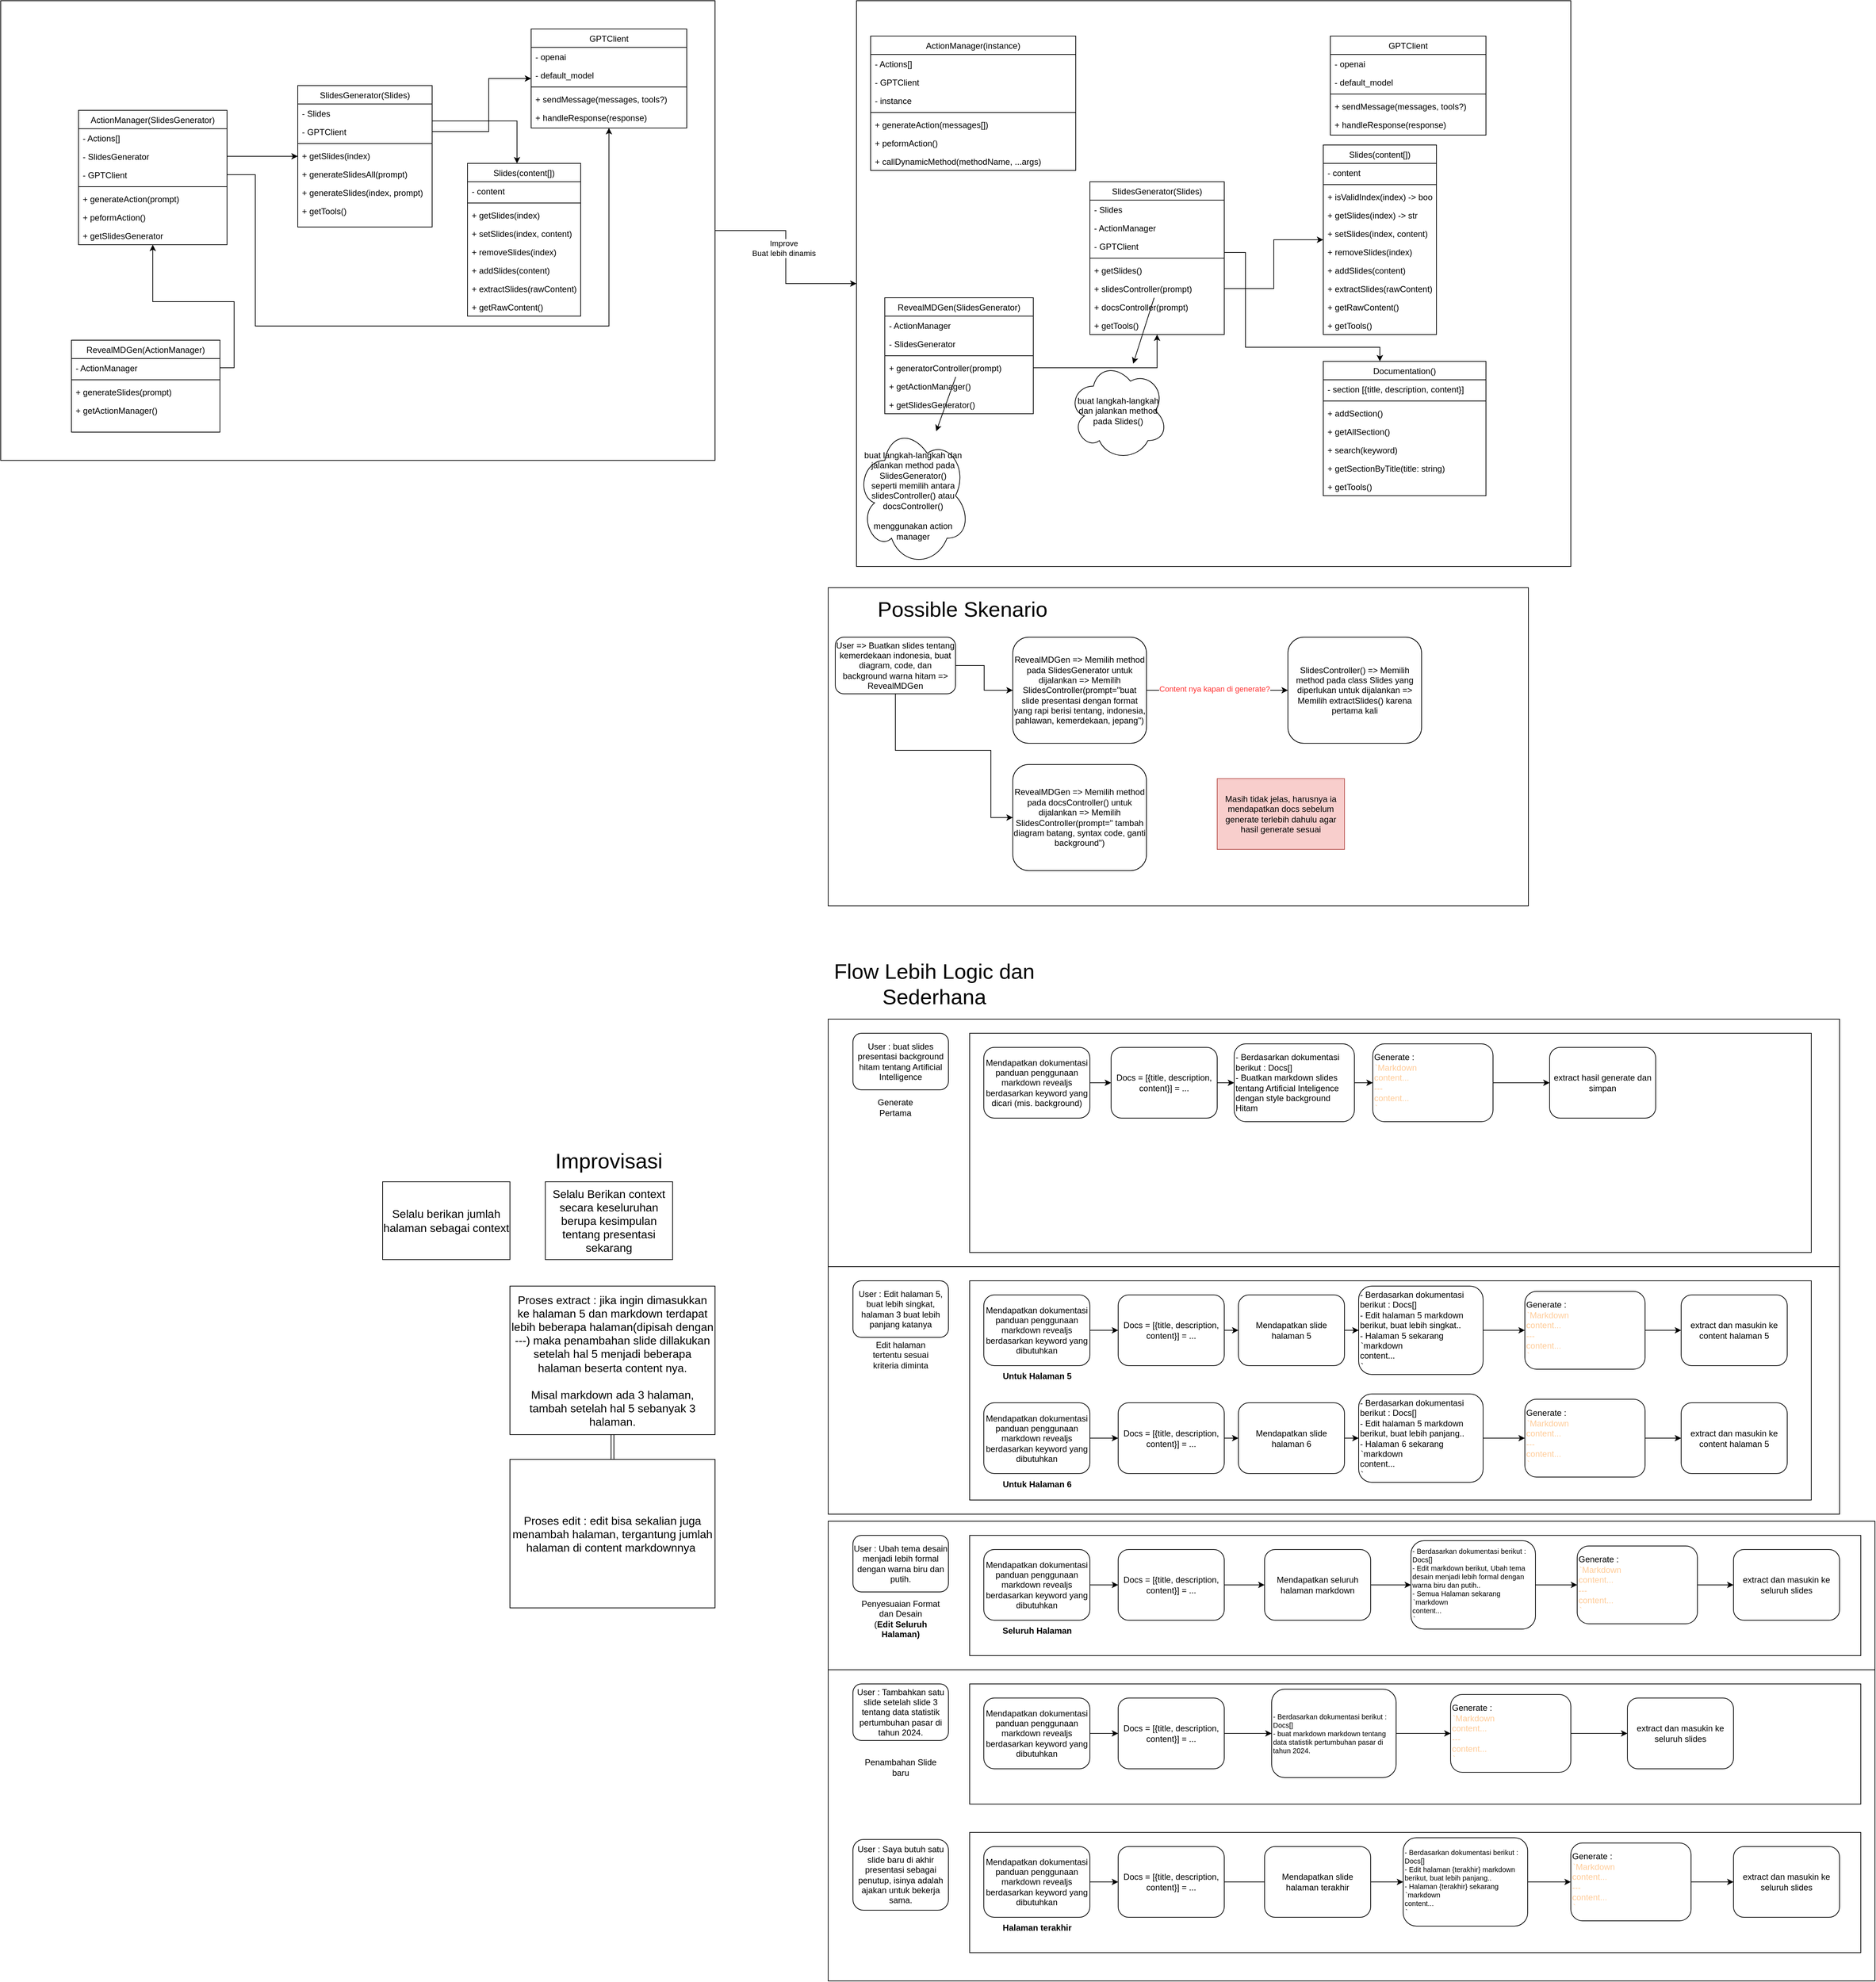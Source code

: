 <mxfile version="26.0.3">
  <diagram id="C5RBs43oDa-KdzZeNtuy" name="Page-1">
    <mxGraphModel dx="3742" dy="2819" grid="1" gridSize="10" guides="1" tooltips="1" connect="1" arrows="1" fold="1" page="1" pageScale="1" pageWidth="827" pageHeight="1169" math="0" shadow="0">
      <root>
        <mxCell id="WIyWlLk6GJQsqaUBKTNV-0" />
        <mxCell id="WIyWlLk6GJQsqaUBKTNV-1" parent="WIyWlLk6GJQsqaUBKTNV-0" />
        <mxCell id="Okh1CnVCtIvqu_MBKE2H-5" value="" style="rounded=0;whiteSpace=wrap;html=1;" parent="WIyWlLk6GJQsqaUBKTNV-1" vertex="1">
          <mxGeometry x="910" y="730" width="990" height="450" as="geometry" />
        </mxCell>
        <mxCell id="t7L39CDLGECMZYHpMhQR-42" value="" style="rounded=0;whiteSpace=wrap;html=1;" parent="WIyWlLk6GJQsqaUBKTNV-1" vertex="1">
          <mxGeometry x="950" y="-100" width="1010" height="800" as="geometry" />
        </mxCell>
        <mxCell id="t7L39CDLGECMZYHpMhQR-43" style="edgeStyle=orthogonalEdgeStyle;rounded=0;orthogonalLoop=1;jettySize=auto;html=1;" parent="WIyWlLk6GJQsqaUBKTNV-1" source="t7L39CDLGECMZYHpMhQR-41" target="t7L39CDLGECMZYHpMhQR-42" edge="1">
          <mxGeometry relative="1" as="geometry" />
        </mxCell>
        <mxCell id="t7L39CDLGECMZYHpMhQR-44" value="Improve&lt;br&gt;Buat lebih dinamis" style="edgeLabel;html=1;align=center;verticalAlign=middle;resizable=0;points=[];" parent="t7L39CDLGECMZYHpMhQR-43" vertex="1" connectable="0">
          <mxGeometry x="-0.095" y="-3" relative="1" as="geometry">
            <mxPoint as="offset" />
          </mxGeometry>
        </mxCell>
        <mxCell id="t7L39CDLGECMZYHpMhQR-41" value="" style="rounded=0;whiteSpace=wrap;html=1;" parent="WIyWlLk6GJQsqaUBKTNV-1" vertex="1">
          <mxGeometry x="-260" y="-100" width="1010" height="650" as="geometry" />
        </mxCell>
        <mxCell id="zkfFHV4jXpPFQw0GAbJ--17" value="Slides(content[])" style="swimlane;fontStyle=0;align=center;verticalAlign=top;childLayout=stackLayout;horizontal=1;startSize=26;horizontalStack=0;resizeParent=1;resizeLast=0;collapsible=1;marginBottom=0;rounded=0;shadow=0;strokeWidth=1;" parent="WIyWlLk6GJQsqaUBKTNV-1" vertex="1">
          <mxGeometry x="400" y="130" width="160" height="216" as="geometry">
            <mxRectangle x="550" y="140" width="160" height="26" as="alternateBounds" />
          </mxGeometry>
        </mxCell>
        <mxCell id="zkfFHV4jXpPFQw0GAbJ--18" value="- content" style="text;align=left;verticalAlign=top;spacingLeft=4;spacingRight=4;overflow=hidden;rotatable=0;points=[[0,0.5],[1,0.5]];portConstraint=eastwest;" parent="zkfFHV4jXpPFQw0GAbJ--17" vertex="1">
          <mxGeometry y="26" width="160" height="26" as="geometry" />
        </mxCell>
        <mxCell id="zkfFHV4jXpPFQw0GAbJ--23" value="" style="line;html=1;strokeWidth=1;align=left;verticalAlign=middle;spacingTop=-1;spacingLeft=3;spacingRight=3;rotatable=0;labelPosition=right;points=[];portConstraint=eastwest;" parent="zkfFHV4jXpPFQw0GAbJ--17" vertex="1">
          <mxGeometry y="52" width="160" height="8" as="geometry" />
        </mxCell>
        <mxCell id="zkfFHV4jXpPFQw0GAbJ--24" value="+ getSlides(index)" style="text;align=left;verticalAlign=top;spacingLeft=4;spacingRight=4;overflow=hidden;rotatable=0;points=[[0,0.5],[1,0.5]];portConstraint=eastwest;" parent="zkfFHV4jXpPFQw0GAbJ--17" vertex="1">
          <mxGeometry y="60" width="160" height="26" as="geometry" />
        </mxCell>
        <mxCell id="zkfFHV4jXpPFQw0GAbJ--25" value="+ setSlides(index, content)" style="text;align=left;verticalAlign=top;spacingLeft=4;spacingRight=4;overflow=hidden;rotatable=0;points=[[0,0.5],[1,0.5]];portConstraint=eastwest;" parent="zkfFHV4jXpPFQw0GAbJ--17" vertex="1">
          <mxGeometry y="86" width="160" height="26" as="geometry" />
        </mxCell>
        <mxCell id="sR8OtwphDiJ-T3VBc1t4-0" value="+ removeSlides(index)" style="text;align=left;verticalAlign=top;spacingLeft=4;spacingRight=4;overflow=hidden;rotatable=0;points=[[0,0.5],[1,0.5]];portConstraint=eastwest;" parent="zkfFHV4jXpPFQw0GAbJ--17" vertex="1">
          <mxGeometry y="112" width="160" height="26" as="geometry" />
        </mxCell>
        <mxCell id="sR8OtwphDiJ-T3VBc1t4-1" value="+ addSlides(content)" style="text;align=left;verticalAlign=top;spacingLeft=4;spacingRight=4;overflow=hidden;rotatable=0;points=[[0,0.5],[1,0.5]];portConstraint=eastwest;" parent="zkfFHV4jXpPFQw0GAbJ--17" vertex="1">
          <mxGeometry y="138" width="160" height="26" as="geometry" />
        </mxCell>
        <mxCell id="sR8OtwphDiJ-T3VBc1t4-2" value="+ extractSlides(rawContent)" style="text;align=left;verticalAlign=top;spacingLeft=4;spacingRight=4;overflow=hidden;rotatable=0;points=[[0,0.5],[1,0.5]];portConstraint=eastwest;" parent="zkfFHV4jXpPFQw0GAbJ--17" vertex="1">
          <mxGeometry y="164" width="160" height="26" as="geometry" />
        </mxCell>
        <mxCell id="sR8OtwphDiJ-T3VBc1t4-3" value="+ getRawContent()" style="text;align=left;verticalAlign=top;spacingLeft=4;spacingRight=4;overflow=hidden;rotatable=0;points=[[0,0.5],[1,0.5]];portConstraint=eastwest;" parent="zkfFHV4jXpPFQw0GAbJ--17" vertex="1">
          <mxGeometry y="190" width="160" height="26" as="geometry" />
        </mxCell>
        <mxCell id="sR8OtwphDiJ-T3VBc1t4-4" value="SlidesGenerator(Slides)" style="swimlane;fontStyle=0;align=center;verticalAlign=top;childLayout=stackLayout;horizontal=1;startSize=26;horizontalStack=0;resizeParent=1;resizeLast=0;collapsible=1;marginBottom=0;rounded=0;shadow=0;strokeWidth=1;" parent="WIyWlLk6GJQsqaUBKTNV-1" vertex="1">
          <mxGeometry x="160" y="20" width="190" height="200" as="geometry">
            <mxRectangle x="550" y="140" width="160" height="26" as="alternateBounds" />
          </mxGeometry>
        </mxCell>
        <mxCell id="sR8OtwphDiJ-T3VBc1t4-5" value="- Slides" style="text;align=left;verticalAlign=top;spacingLeft=4;spacingRight=4;overflow=hidden;rotatable=0;points=[[0,0.5],[1,0.5]];portConstraint=eastwest;" parent="sR8OtwphDiJ-T3VBc1t4-4" vertex="1">
          <mxGeometry y="26" width="190" height="26" as="geometry" />
        </mxCell>
        <mxCell id="sR8OtwphDiJ-T3VBc1t4-14" value="- GPTClient" style="text;align=left;verticalAlign=top;spacingLeft=4;spacingRight=4;overflow=hidden;rotatable=0;points=[[0,0.5],[1,0.5]];portConstraint=eastwest;" parent="sR8OtwphDiJ-T3VBc1t4-4" vertex="1">
          <mxGeometry y="52" width="190" height="26" as="geometry" />
        </mxCell>
        <mxCell id="sR8OtwphDiJ-T3VBc1t4-6" value="" style="line;html=1;strokeWidth=1;align=left;verticalAlign=middle;spacingTop=-1;spacingLeft=3;spacingRight=3;rotatable=0;labelPosition=right;points=[];portConstraint=eastwest;" parent="sR8OtwphDiJ-T3VBc1t4-4" vertex="1">
          <mxGeometry y="78" width="190" height="8" as="geometry" />
        </mxCell>
        <mxCell id="sR8OtwphDiJ-T3VBc1t4-7" value="+ getSlides(index)" style="text;align=left;verticalAlign=top;spacingLeft=4;spacingRight=4;overflow=hidden;rotatable=0;points=[[0,0.5],[1,0.5]];portConstraint=eastwest;" parent="sR8OtwphDiJ-T3VBc1t4-4" vertex="1">
          <mxGeometry y="86" width="190" height="26" as="geometry" />
        </mxCell>
        <mxCell id="sR8OtwphDiJ-T3VBc1t4-8" value="+ generateSlidesAll(prompt)" style="text;align=left;verticalAlign=top;spacingLeft=4;spacingRight=4;overflow=hidden;rotatable=0;points=[[0,0.5],[1,0.5]];portConstraint=eastwest;" parent="sR8OtwphDiJ-T3VBc1t4-4" vertex="1">
          <mxGeometry y="112" width="190" height="26" as="geometry" />
        </mxCell>
        <mxCell id="sR8OtwphDiJ-T3VBc1t4-9" value="+ generateSlides(index, prompt)" style="text;align=left;verticalAlign=top;spacingLeft=4;spacingRight=4;overflow=hidden;rotatable=0;points=[[0,0.5],[1,0.5]];portConstraint=eastwest;" parent="sR8OtwphDiJ-T3VBc1t4-4" vertex="1">
          <mxGeometry y="138" width="190" height="26" as="geometry" />
        </mxCell>
        <mxCell id="sR8OtwphDiJ-T3VBc1t4-10" value="+ getTools()" style="text;align=left;verticalAlign=top;spacingLeft=4;spacingRight=4;overflow=hidden;rotatable=0;points=[[0,0.5],[1,0.5]];portConstraint=eastwest;" parent="sR8OtwphDiJ-T3VBc1t4-4" vertex="1">
          <mxGeometry y="164" width="190" height="26" as="geometry" />
        </mxCell>
        <mxCell id="sR8OtwphDiJ-T3VBc1t4-13" style="edgeStyle=orthogonalEdgeStyle;rounded=0;orthogonalLoop=1;jettySize=auto;html=1;exitX=1;exitY=0.5;exitDx=0;exitDy=0;" parent="WIyWlLk6GJQsqaUBKTNV-1" source="sR8OtwphDiJ-T3VBc1t4-5" target="zkfFHV4jXpPFQw0GAbJ--17" edge="1">
          <mxGeometry relative="1" as="geometry">
            <Array as="points">
              <mxPoint x="350" y="70" />
              <mxPoint x="470" y="70" />
            </Array>
          </mxGeometry>
        </mxCell>
        <mxCell id="sR8OtwphDiJ-T3VBc1t4-15" value="GPTClient" style="swimlane;fontStyle=0;align=center;verticalAlign=top;childLayout=stackLayout;horizontal=1;startSize=26;horizontalStack=0;resizeParent=1;resizeLast=0;collapsible=1;marginBottom=0;rounded=0;shadow=0;strokeWidth=1;" parent="WIyWlLk6GJQsqaUBKTNV-1" vertex="1">
          <mxGeometry x="490" y="-60" width="220" height="140" as="geometry">
            <mxRectangle x="550" y="140" width="160" height="26" as="alternateBounds" />
          </mxGeometry>
        </mxCell>
        <mxCell id="sR8OtwphDiJ-T3VBc1t4-16" value="- openai" style="text;align=left;verticalAlign=top;spacingLeft=4;spacingRight=4;overflow=hidden;rotatable=0;points=[[0,0.5],[1,0.5]];portConstraint=eastwest;" parent="sR8OtwphDiJ-T3VBc1t4-15" vertex="1">
          <mxGeometry y="26" width="220" height="26" as="geometry" />
        </mxCell>
        <mxCell id="sR8OtwphDiJ-T3VBc1t4-24" value="- default_model" style="text;align=left;verticalAlign=top;spacingLeft=4;spacingRight=4;overflow=hidden;rotatable=0;points=[[0,0.5],[1,0.5]];portConstraint=eastwest;" parent="sR8OtwphDiJ-T3VBc1t4-15" vertex="1">
          <mxGeometry y="52" width="220" height="26" as="geometry" />
        </mxCell>
        <mxCell id="sR8OtwphDiJ-T3VBc1t4-17" value="" style="line;html=1;strokeWidth=1;align=left;verticalAlign=middle;spacingTop=-1;spacingLeft=3;spacingRight=3;rotatable=0;labelPosition=right;points=[];portConstraint=eastwest;" parent="sR8OtwphDiJ-T3VBc1t4-15" vertex="1">
          <mxGeometry y="78" width="220" height="8" as="geometry" />
        </mxCell>
        <mxCell id="sR8OtwphDiJ-T3VBc1t4-18" value="+ sendMessage(messages, tools?)" style="text;align=left;verticalAlign=top;spacingLeft=4;spacingRight=4;overflow=hidden;rotatable=0;points=[[0,0.5],[1,0.5]];portConstraint=eastwest;" parent="sR8OtwphDiJ-T3VBc1t4-15" vertex="1">
          <mxGeometry y="86" width="220" height="26" as="geometry" />
        </mxCell>
        <mxCell id="sR8OtwphDiJ-T3VBc1t4-19" value="+ handleResponse(response)" style="text;align=left;verticalAlign=top;spacingLeft=4;spacingRight=4;overflow=hidden;rotatable=0;points=[[0,0.5],[1,0.5]];portConstraint=eastwest;" parent="sR8OtwphDiJ-T3VBc1t4-15" vertex="1">
          <mxGeometry y="112" width="220" height="26" as="geometry" />
        </mxCell>
        <mxCell id="sR8OtwphDiJ-T3VBc1t4-25" style="edgeStyle=orthogonalEdgeStyle;rounded=0;orthogonalLoop=1;jettySize=auto;html=1;" parent="WIyWlLk6GJQsqaUBKTNV-1" source="sR8OtwphDiJ-T3VBc1t4-14" target="sR8OtwphDiJ-T3VBc1t4-15" edge="1">
          <mxGeometry relative="1" as="geometry">
            <Array as="points">
              <mxPoint x="430" y="10" />
            </Array>
          </mxGeometry>
        </mxCell>
        <mxCell id="sR8OtwphDiJ-T3VBc1t4-26" value="ActionManager(SlidesGenerator)" style="swimlane;fontStyle=0;align=center;verticalAlign=top;childLayout=stackLayout;horizontal=1;startSize=26;horizontalStack=0;resizeParent=1;resizeLast=0;collapsible=1;marginBottom=0;rounded=0;shadow=0;strokeWidth=1;" parent="WIyWlLk6GJQsqaUBKTNV-1" vertex="1">
          <mxGeometry x="-150" y="55" width="210" height="190" as="geometry">
            <mxRectangle x="550" y="140" width="160" height="26" as="alternateBounds" />
          </mxGeometry>
        </mxCell>
        <mxCell id="sR8OtwphDiJ-T3VBc1t4-27" value="- Actions[]" style="text;align=left;verticalAlign=top;spacingLeft=4;spacingRight=4;overflow=hidden;rotatable=0;points=[[0,0.5],[1,0.5]];portConstraint=eastwest;" parent="sR8OtwphDiJ-T3VBc1t4-26" vertex="1">
          <mxGeometry y="26" width="210" height="26" as="geometry" />
        </mxCell>
        <mxCell id="sR8OtwphDiJ-T3VBc1t4-34" value="- SlidesGenerator" style="text;align=left;verticalAlign=top;spacingLeft=4;spacingRight=4;overflow=hidden;rotatable=0;points=[[0,0.5],[1,0.5]];portConstraint=eastwest;" parent="sR8OtwphDiJ-T3VBc1t4-26" vertex="1">
          <mxGeometry y="52" width="210" height="26" as="geometry" />
        </mxCell>
        <mxCell id="sR8OtwphDiJ-T3VBc1t4-28" value="- GPTClient" style="text;align=left;verticalAlign=top;spacingLeft=4;spacingRight=4;overflow=hidden;rotatable=0;points=[[0,0.5],[1,0.5]];portConstraint=eastwest;" parent="sR8OtwphDiJ-T3VBc1t4-26" vertex="1">
          <mxGeometry y="78" width="210" height="26" as="geometry" />
        </mxCell>
        <mxCell id="sR8OtwphDiJ-T3VBc1t4-29" value="" style="line;html=1;strokeWidth=1;align=left;verticalAlign=middle;spacingTop=-1;spacingLeft=3;spacingRight=3;rotatable=0;labelPosition=right;points=[];portConstraint=eastwest;" parent="sR8OtwphDiJ-T3VBc1t4-26" vertex="1">
          <mxGeometry y="104" width="210" height="8" as="geometry" />
        </mxCell>
        <mxCell id="sR8OtwphDiJ-T3VBc1t4-30" value="+ generateAction(prompt)" style="text;align=left;verticalAlign=top;spacingLeft=4;spacingRight=4;overflow=hidden;rotatable=0;points=[[0,0.5],[1,0.5]];portConstraint=eastwest;" parent="sR8OtwphDiJ-T3VBc1t4-26" vertex="1">
          <mxGeometry y="112" width="210" height="26" as="geometry" />
        </mxCell>
        <mxCell id="sR8OtwphDiJ-T3VBc1t4-33" value="+ peformAction()" style="text;align=left;verticalAlign=top;spacingLeft=4;spacingRight=4;overflow=hidden;rotatable=0;points=[[0,0.5],[1,0.5]];portConstraint=eastwest;" parent="sR8OtwphDiJ-T3VBc1t4-26" vertex="1">
          <mxGeometry y="138" width="210" height="26" as="geometry" />
        </mxCell>
        <mxCell id="sR8OtwphDiJ-T3VBc1t4-37" value="+ getSlidesGenerator" style="text;align=left;verticalAlign=top;spacingLeft=4;spacingRight=4;overflow=hidden;rotatable=0;points=[[0,0.5],[1,0.5]];portConstraint=eastwest;" parent="sR8OtwphDiJ-T3VBc1t4-26" vertex="1">
          <mxGeometry y="164" width="210" height="26" as="geometry" />
        </mxCell>
        <mxCell id="sR8OtwphDiJ-T3VBc1t4-35" style="edgeStyle=orthogonalEdgeStyle;rounded=0;orthogonalLoop=1;jettySize=auto;html=1;" parent="WIyWlLk6GJQsqaUBKTNV-1" source="sR8OtwphDiJ-T3VBc1t4-34" target="sR8OtwphDiJ-T3VBc1t4-4" edge="1">
          <mxGeometry relative="1" as="geometry" />
        </mxCell>
        <mxCell id="sR8OtwphDiJ-T3VBc1t4-36" style="edgeStyle=orthogonalEdgeStyle;rounded=0;orthogonalLoop=1;jettySize=auto;html=1;" parent="WIyWlLk6GJQsqaUBKTNV-1" source="sR8OtwphDiJ-T3VBc1t4-28" target="sR8OtwphDiJ-T3VBc1t4-15" edge="1">
          <mxGeometry relative="1" as="geometry">
            <Array as="points">
              <mxPoint x="100" y="146" />
              <mxPoint x="100" y="360" />
              <mxPoint x="600" y="360" />
            </Array>
          </mxGeometry>
        </mxCell>
        <mxCell id="sR8OtwphDiJ-T3VBc1t4-38" value="RevealMDGen(ActionManager)" style="swimlane;fontStyle=0;align=center;verticalAlign=top;childLayout=stackLayout;horizontal=1;startSize=26;horizontalStack=0;resizeParent=1;resizeLast=0;collapsible=1;marginBottom=0;rounded=0;shadow=0;strokeWidth=1;" parent="WIyWlLk6GJQsqaUBKTNV-1" vertex="1">
          <mxGeometry x="-160" y="380" width="210" height="130" as="geometry">
            <mxRectangle x="550" y="140" width="160" height="26" as="alternateBounds" />
          </mxGeometry>
        </mxCell>
        <mxCell id="sR8OtwphDiJ-T3VBc1t4-39" value="- ActionManager" style="text;align=left;verticalAlign=top;spacingLeft=4;spacingRight=4;overflow=hidden;rotatable=0;points=[[0,0.5],[1,0.5]];portConstraint=eastwest;" parent="sR8OtwphDiJ-T3VBc1t4-38" vertex="1">
          <mxGeometry y="26" width="210" height="26" as="geometry" />
        </mxCell>
        <mxCell id="sR8OtwphDiJ-T3VBc1t4-42" value="" style="line;html=1;strokeWidth=1;align=left;verticalAlign=middle;spacingTop=-1;spacingLeft=3;spacingRight=3;rotatable=0;labelPosition=right;points=[];portConstraint=eastwest;" parent="sR8OtwphDiJ-T3VBc1t4-38" vertex="1">
          <mxGeometry y="52" width="210" height="8" as="geometry" />
        </mxCell>
        <mxCell id="sR8OtwphDiJ-T3VBc1t4-43" value="+ generateSlides(prompt)" style="text;align=left;verticalAlign=top;spacingLeft=4;spacingRight=4;overflow=hidden;rotatable=0;points=[[0,0.5],[1,0.5]];portConstraint=eastwest;" parent="sR8OtwphDiJ-T3VBc1t4-38" vertex="1">
          <mxGeometry y="60" width="210" height="26" as="geometry" />
        </mxCell>
        <mxCell id="sR8OtwphDiJ-T3VBc1t4-44" value="+ getActionManager()" style="text;align=left;verticalAlign=top;spacingLeft=4;spacingRight=4;overflow=hidden;rotatable=0;points=[[0,0.5],[1,0.5]];portConstraint=eastwest;" parent="sR8OtwphDiJ-T3VBc1t4-38" vertex="1">
          <mxGeometry y="86" width="210" height="26" as="geometry" />
        </mxCell>
        <mxCell id="sR8OtwphDiJ-T3VBc1t4-46" style="edgeStyle=orthogonalEdgeStyle;rounded=0;orthogonalLoop=1;jettySize=auto;html=1;" parent="WIyWlLk6GJQsqaUBKTNV-1" source="sR8OtwphDiJ-T3VBc1t4-39" target="sR8OtwphDiJ-T3VBc1t4-26" edge="1">
          <mxGeometry relative="1" as="geometry" />
        </mxCell>
        <mxCell id="t7L39CDLGECMZYHpMhQR-0" value="Slides(content[])" style="swimlane;fontStyle=0;align=center;verticalAlign=top;childLayout=stackLayout;horizontal=1;startSize=26;horizontalStack=0;resizeParent=1;resizeLast=0;collapsible=1;marginBottom=0;rounded=0;shadow=0;strokeWidth=1;" parent="WIyWlLk6GJQsqaUBKTNV-1" vertex="1">
          <mxGeometry x="1610" y="104" width="160" height="268" as="geometry">
            <mxRectangle x="550" y="140" width="160" height="26" as="alternateBounds" />
          </mxGeometry>
        </mxCell>
        <mxCell id="t7L39CDLGECMZYHpMhQR-1" value="- content" style="text;align=left;verticalAlign=top;spacingLeft=4;spacingRight=4;overflow=hidden;rotatable=0;points=[[0,0.5],[1,0.5]];portConstraint=eastwest;" parent="t7L39CDLGECMZYHpMhQR-0" vertex="1">
          <mxGeometry y="26" width="160" height="26" as="geometry" />
        </mxCell>
        <mxCell id="t7L39CDLGECMZYHpMhQR-2" value="" style="line;html=1;strokeWidth=1;align=left;verticalAlign=middle;spacingTop=-1;spacingLeft=3;spacingRight=3;rotatable=0;labelPosition=right;points=[];portConstraint=eastwest;" parent="t7L39CDLGECMZYHpMhQR-0" vertex="1">
          <mxGeometry y="52" width="160" height="8" as="geometry" />
        </mxCell>
        <mxCell id="t7L39CDLGECMZYHpMhQR-3" value="+ isValidIndex(index) -&gt; bool" style="text;align=left;verticalAlign=top;spacingLeft=4;spacingRight=4;overflow=hidden;rotatable=0;points=[[0,0.5],[1,0.5]];portConstraint=eastwest;" parent="t7L39CDLGECMZYHpMhQR-0" vertex="1">
          <mxGeometry y="60" width="160" height="26" as="geometry" />
        </mxCell>
        <mxCell id="i7YnjvNjeRBu787a0NxW-20" value="+ getSlides(index) -&gt; str" style="text;align=left;verticalAlign=top;spacingLeft=4;spacingRight=4;overflow=hidden;rotatable=0;points=[[0,0.5],[1,0.5]];portConstraint=eastwest;" parent="t7L39CDLGECMZYHpMhQR-0" vertex="1">
          <mxGeometry y="86" width="160" height="26" as="geometry" />
        </mxCell>
        <mxCell id="t7L39CDLGECMZYHpMhQR-4" value="+ setSlides(index, content)" style="text;align=left;verticalAlign=top;spacingLeft=4;spacingRight=4;overflow=hidden;rotatable=0;points=[[0,0.5],[1,0.5]];portConstraint=eastwest;" parent="t7L39CDLGECMZYHpMhQR-0" vertex="1">
          <mxGeometry y="112" width="160" height="26" as="geometry" />
        </mxCell>
        <mxCell id="t7L39CDLGECMZYHpMhQR-5" value="+ removeSlides(index)" style="text;align=left;verticalAlign=top;spacingLeft=4;spacingRight=4;overflow=hidden;rotatable=0;points=[[0,0.5],[1,0.5]];portConstraint=eastwest;" parent="t7L39CDLGECMZYHpMhQR-0" vertex="1">
          <mxGeometry y="138" width="160" height="26" as="geometry" />
        </mxCell>
        <mxCell id="t7L39CDLGECMZYHpMhQR-6" value="+ addSlides(content)" style="text;align=left;verticalAlign=top;spacingLeft=4;spacingRight=4;overflow=hidden;rotatable=0;points=[[0,0.5],[1,0.5]];portConstraint=eastwest;" parent="t7L39CDLGECMZYHpMhQR-0" vertex="1">
          <mxGeometry y="164" width="160" height="26" as="geometry" />
        </mxCell>
        <mxCell id="t7L39CDLGECMZYHpMhQR-7" value="+ extractSlides(rawContent)" style="text;align=left;verticalAlign=top;spacingLeft=4;spacingRight=4;overflow=hidden;rotatable=0;points=[[0,0.5],[1,0.5]];portConstraint=eastwest;" parent="t7L39CDLGECMZYHpMhQR-0" vertex="1">
          <mxGeometry y="190" width="160" height="26" as="geometry" />
        </mxCell>
        <mxCell id="t7L39CDLGECMZYHpMhQR-8" value="+ getRawContent()" style="text;align=left;verticalAlign=top;spacingLeft=4;spacingRight=4;overflow=hidden;rotatable=0;points=[[0,0.5],[1,0.5]];portConstraint=eastwest;" parent="t7L39CDLGECMZYHpMhQR-0" vertex="1">
          <mxGeometry y="216" width="160" height="26" as="geometry" />
        </mxCell>
        <mxCell id="t7L39CDLGECMZYHpMhQR-52" value="+ getTools()" style="text;align=left;verticalAlign=top;spacingLeft=4;spacingRight=4;overflow=hidden;rotatable=0;points=[[0,0.5],[1,0.5]];portConstraint=eastwest;" parent="t7L39CDLGECMZYHpMhQR-0" vertex="1">
          <mxGeometry y="242" width="160" height="26" as="geometry" />
        </mxCell>
        <mxCell id="i7YnjvNjeRBu787a0NxW-10" style="edgeStyle=orthogonalEdgeStyle;rounded=0;orthogonalLoop=1;jettySize=auto;html=1;" parent="WIyWlLk6GJQsqaUBKTNV-1" source="t7L39CDLGECMZYHpMhQR-9" target="i7YnjvNjeRBu787a0NxW-0" edge="1">
          <mxGeometry relative="1" as="geometry">
            <Array as="points">
              <mxPoint x="1500" y="256" />
              <mxPoint x="1500" y="390" />
              <mxPoint x="1690" y="390" />
            </Array>
          </mxGeometry>
        </mxCell>
        <mxCell id="t7L39CDLGECMZYHpMhQR-9" value="SlidesGenerator(Slides)" style="swimlane;fontStyle=0;align=center;verticalAlign=top;childLayout=stackLayout;horizontal=1;startSize=26;horizontalStack=0;resizeParent=1;resizeLast=0;collapsible=1;marginBottom=0;rounded=0;shadow=0;strokeWidth=1;" parent="WIyWlLk6GJQsqaUBKTNV-1" vertex="1">
          <mxGeometry x="1280" y="156" width="190" height="216" as="geometry">
            <mxRectangle x="550" y="140" width="160" height="26" as="alternateBounds" />
          </mxGeometry>
        </mxCell>
        <mxCell id="t7L39CDLGECMZYHpMhQR-10" value="- Slides" style="text;align=left;verticalAlign=top;spacingLeft=4;spacingRight=4;overflow=hidden;rotatable=0;points=[[0,0.5],[1,0.5]];portConstraint=eastwest;" parent="t7L39CDLGECMZYHpMhQR-9" vertex="1">
          <mxGeometry y="26" width="190" height="26" as="geometry" />
        </mxCell>
        <mxCell id="i7YnjvNjeRBu787a0NxW-19" value="- ActionManager" style="text;align=left;verticalAlign=top;spacingLeft=4;spacingRight=4;overflow=hidden;rotatable=0;points=[[0,0.5],[1,0.5]];portConstraint=eastwest;" parent="t7L39CDLGECMZYHpMhQR-9" vertex="1">
          <mxGeometry y="52" width="190" height="26" as="geometry" />
        </mxCell>
        <mxCell id="t7L39CDLGECMZYHpMhQR-11" value="- GPTClient" style="text;align=left;verticalAlign=top;spacingLeft=4;spacingRight=4;overflow=hidden;rotatable=0;points=[[0,0.5],[1,0.5]];portConstraint=eastwest;" parent="t7L39CDLGECMZYHpMhQR-9" vertex="1">
          <mxGeometry y="78" width="190" height="26" as="geometry" />
        </mxCell>
        <mxCell id="t7L39CDLGECMZYHpMhQR-12" value="" style="line;html=1;strokeWidth=1;align=left;verticalAlign=middle;spacingTop=-1;spacingLeft=3;spacingRight=3;rotatable=0;labelPosition=right;points=[];portConstraint=eastwest;" parent="t7L39CDLGECMZYHpMhQR-9" vertex="1">
          <mxGeometry y="104" width="190" height="8" as="geometry" />
        </mxCell>
        <mxCell id="t7L39CDLGECMZYHpMhQR-13" value="+ getSlides()" style="text;align=left;verticalAlign=top;spacingLeft=4;spacingRight=4;overflow=hidden;rotatable=0;points=[[0,0.5],[1,0.5]];portConstraint=eastwest;" parent="t7L39CDLGECMZYHpMhQR-9" vertex="1">
          <mxGeometry y="112" width="190" height="26" as="geometry" />
        </mxCell>
        <mxCell id="t7L39CDLGECMZYHpMhQR-15" value="+ slidesController(prompt)" style="text;align=left;verticalAlign=top;spacingLeft=4;spacingRight=4;overflow=hidden;rotatable=0;points=[[0,0.5],[1,0.5]];portConstraint=eastwest;" parent="t7L39CDLGECMZYHpMhQR-9" vertex="1">
          <mxGeometry y="138" width="190" height="26" as="geometry" />
        </mxCell>
        <mxCell id="i7YnjvNjeRBu787a0NxW-13" value="+ docsController(prompt)" style="text;align=left;verticalAlign=top;spacingLeft=4;spacingRight=4;overflow=hidden;rotatable=0;points=[[0,0.5],[1,0.5]];portConstraint=eastwest;" parent="t7L39CDLGECMZYHpMhQR-9" vertex="1">
          <mxGeometry y="164" width="190" height="26" as="geometry" />
        </mxCell>
        <mxCell id="t7L39CDLGECMZYHpMhQR-16" value="+ getTools()" style="text;align=left;verticalAlign=top;spacingLeft=4;spacingRight=4;overflow=hidden;rotatable=0;points=[[0,0.5],[1,0.5]];portConstraint=eastwest;" parent="t7L39CDLGECMZYHpMhQR-9" vertex="1">
          <mxGeometry y="190" width="190" height="26" as="geometry" />
        </mxCell>
        <mxCell id="t7L39CDLGECMZYHpMhQR-18" value="GPTClient" style="swimlane;fontStyle=0;align=center;verticalAlign=top;childLayout=stackLayout;horizontal=1;startSize=26;horizontalStack=0;resizeParent=1;resizeLast=0;collapsible=1;marginBottom=0;rounded=0;shadow=0;strokeWidth=1;" parent="WIyWlLk6GJQsqaUBKTNV-1" vertex="1">
          <mxGeometry x="1620" y="-50" width="220" height="140" as="geometry">
            <mxRectangle x="550" y="140" width="160" height="26" as="alternateBounds" />
          </mxGeometry>
        </mxCell>
        <mxCell id="t7L39CDLGECMZYHpMhQR-19" value="- openai" style="text;align=left;verticalAlign=top;spacingLeft=4;spacingRight=4;overflow=hidden;rotatable=0;points=[[0,0.5],[1,0.5]];portConstraint=eastwest;" parent="t7L39CDLGECMZYHpMhQR-18" vertex="1">
          <mxGeometry y="26" width="220" height="26" as="geometry" />
        </mxCell>
        <mxCell id="t7L39CDLGECMZYHpMhQR-20" value="- default_model" style="text;align=left;verticalAlign=top;spacingLeft=4;spacingRight=4;overflow=hidden;rotatable=0;points=[[0,0.5],[1,0.5]];portConstraint=eastwest;" parent="t7L39CDLGECMZYHpMhQR-18" vertex="1">
          <mxGeometry y="52" width="220" height="26" as="geometry" />
        </mxCell>
        <mxCell id="t7L39CDLGECMZYHpMhQR-21" value="" style="line;html=1;strokeWidth=1;align=left;verticalAlign=middle;spacingTop=-1;spacingLeft=3;spacingRight=3;rotatable=0;labelPosition=right;points=[];portConstraint=eastwest;" parent="t7L39CDLGECMZYHpMhQR-18" vertex="1">
          <mxGeometry y="78" width="220" height="8" as="geometry" />
        </mxCell>
        <mxCell id="t7L39CDLGECMZYHpMhQR-22" value="+ sendMessage(messages, tools?)" style="text;align=left;verticalAlign=top;spacingLeft=4;spacingRight=4;overflow=hidden;rotatable=0;points=[[0,0.5],[1,0.5]];portConstraint=eastwest;" parent="t7L39CDLGECMZYHpMhQR-18" vertex="1">
          <mxGeometry y="86" width="220" height="26" as="geometry" />
        </mxCell>
        <mxCell id="t7L39CDLGECMZYHpMhQR-23" value="+ handleResponse(response)" style="text;align=left;verticalAlign=top;spacingLeft=4;spacingRight=4;overflow=hidden;rotatable=0;points=[[0,0.5],[1,0.5]];portConstraint=eastwest;" parent="t7L39CDLGECMZYHpMhQR-18" vertex="1">
          <mxGeometry y="112" width="220" height="26" as="geometry" />
        </mxCell>
        <mxCell id="t7L39CDLGECMZYHpMhQR-25" value="ActionManager(instance)" style="swimlane;fontStyle=0;align=center;verticalAlign=top;childLayout=stackLayout;horizontal=1;startSize=26;horizontalStack=0;resizeParent=1;resizeLast=0;collapsible=1;marginBottom=0;rounded=0;shadow=0;strokeWidth=1;" parent="WIyWlLk6GJQsqaUBKTNV-1" vertex="1">
          <mxGeometry x="970" y="-50" width="290" height="190" as="geometry">
            <mxRectangle x="550" y="140" width="160" height="26" as="alternateBounds" />
          </mxGeometry>
        </mxCell>
        <mxCell id="t7L39CDLGECMZYHpMhQR-26" value="- Actions[]" style="text;align=left;verticalAlign=top;spacingLeft=4;spacingRight=4;overflow=hidden;rotatable=0;points=[[0,0.5],[1,0.5]];portConstraint=eastwest;" parent="t7L39CDLGECMZYHpMhQR-25" vertex="1">
          <mxGeometry y="26" width="290" height="26" as="geometry" />
        </mxCell>
        <mxCell id="t7L39CDLGECMZYHpMhQR-28" value="- GPTClient" style="text;align=left;verticalAlign=top;spacingLeft=4;spacingRight=4;overflow=hidden;rotatable=0;points=[[0,0.5],[1,0.5]];portConstraint=eastwest;" parent="t7L39CDLGECMZYHpMhQR-25" vertex="1">
          <mxGeometry y="52" width="290" height="26" as="geometry" />
        </mxCell>
        <mxCell id="t7L39CDLGECMZYHpMhQR-53" value="- instance" style="text;align=left;verticalAlign=top;spacingLeft=4;spacingRight=4;overflow=hidden;rotatable=0;points=[[0,0.5],[1,0.5]];portConstraint=eastwest;" parent="t7L39CDLGECMZYHpMhQR-25" vertex="1">
          <mxGeometry y="78" width="290" height="26" as="geometry" />
        </mxCell>
        <mxCell id="t7L39CDLGECMZYHpMhQR-29" value="" style="line;html=1;strokeWidth=1;align=left;verticalAlign=middle;spacingTop=-1;spacingLeft=3;spacingRight=3;rotatable=0;labelPosition=right;points=[];portConstraint=eastwest;" parent="t7L39CDLGECMZYHpMhQR-25" vertex="1">
          <mxGeometry y="104" width="290" height="8" as="geometry" />
        </mxCell>
        <mxCell id="t7L39CDLGECMZYHpMhQR-30" value="+ generateAction(messages[])" style="text;align=left;verticalAlign=top;spacingLeft=4;spacingRight=4;overflow=hidden;rotatable=0;points=[[0,0.5],[1,0.5]];portConstraint=eastwest;" parent="t7L39CDLGECMZYHpMhQR-25" vertex="1">
          <mxGeometry y="112" width="290" height="26" as="geometry" />
        </mxCell>
        <mxCell id="t7L39CDLGECMZYHpMhQR-31" value="+ peformAction()" style="text;align=left;verticalAlign=top;spacingLeft=4;spacingRight=4;overflow=hidden;rotatable=0;points=[[0,0.5],[1,0.5]];portConstraint=eastwest;" parent="t7L39CDLGECMZYHpMhQR-25" vertex="1">
          <mxGeometry y="138" width="290" height="26" as="geometry" />
        </mxCell>
        <mxCell id="t7L39CDLGECMZYHpMhQR-54" value="+ callDynamicMethod(methodName, ...args)" style="text;align=left;verticalAlign=top;spacingLeft=4;spacingRight=4;overflow=hidden;rotatable=0;points=[[0,0.5],[1,0.5]];portConstraint=eastwest;" parent="t7L39CDLGECMZYHpMhQR-25" vertex="1">
          <mxGeometry y="164" width="290" height="26" as="geometry" />
        </mxCell>
        <mxCell id="t7L39CDLGECMZYHpMhQR-35" value="RevealMDGen(SlidesGenerator)" style="swimlane;fontStyle=0;align=center;verticalAlign=top;childLayout=stackLayout;horizontal=1;startSize=26;horizontalStack=0;resizeParent=1;resizeLast=0;collapsible=1;marginBottom=0;rounded=0;shadow=0;strokeWidth=1;" parent="WIyWlLk6GJQsqaUBKTNV-1" vertex="1">
          <mxGeometry x="990" y="320" width="210" height="164" as="geometry">
            <mxRectangle x="550" y="140" width="160" height="26" as="alternateBounds" />
          </mxGeometry>
        </mxCell>
        <mxCell id="t7L39CDLGECMZYHpMhQR-36" value="- ActionManager" style="text;align=left;verticalAlign=top;spacingLeft=4;spacingRight=4;overflow=hidden;rotatable=0;points=[[0,0.5],[1,0.5]];portConstraint=eastwest;" parent="t7L39CDLGECMZYHpMhQR-35" vertex="1">
          <mxGeometry y="26" width="210" height="26" as="geometry" />
        </mxCell>
        <mxCell id="t7L39CDLGECMZYHpMhQR-45" value="- SlidesGenerator" style="text;align=left;verticalAlign=top;spacingLeft=4;spacingRight=4;overflow=hidden;rotatable=0;points=[[0,0.5],[1,0.5]];portConstraint=eastwest;" parent="t7L39CDLGECMZYHpMhQR-35" vertex="1">
          <mxGeometry y="52" width="210" height="26" as="geometry" />
        </mxCell>
        <mxCell id="t7L39CDLGECMZYHpMhQR-37" value="" style="line;html=1;strokeWidth=1;align=left;verticalAlign=middle;spacingTop=-1;spacingLeft=3;spacingRight=3;rotatable=0;labelPosition=right;points=[];portConstraint=eastwest;" parent="t7L39CDLGECMZYHpMhQR-35" vertex="1">
          <mxGeometry y="78" width="210" height="8" as="geometry" />
        </mxCell>
        <mxCell id="t7L39CDLGECMZYHpMhQR-38" value="+ generatorController(prompt)" style="text;align=left;verticalAlign=top;spacingLeft=4;spacingRight=4;overflow=hidden;rotatable=0;points=[[0,0.5],[1,0.5]];portConstraint=eastwest;" parent="t7L39CDLGECMZYHpMhQR-35" vertex="1">
          <mxGeometry y="86" width="210" height="26" as="geometry" />
        </mxCell>
        <mxCell id="t7L39CDLGECMZYHpMhQR-39" value="+ getActionManager()" style="text;align=left;verticalAlign=top;spacingLeft=4;spacingRight=4;overflow=hidden;rotatable=0;points=[[0,0.5],[1,0.5]];portConstraint=eastwest;" parent="t7L39CDLGECMZYHpMhQR-35" vertex="1">
          <mxGeometry y="112" width="210" height="26" as="geometry" />
        </mxCell>
        <mxCell id="t7L39CDLGECMZYHpMhQR-46" value="+ getSlidesGenerator()" style="text;align=left;verticalAlign=top;spacingLeft=4;spacingRight=4;overflow=hidden;rotatable=0;points=[[0,0.5],[1,0.5]];portConstraint=eastwest;" parent="t7L39CDLGECMZYHpMhQR-35" vertex="1">
          <mxGeometry y="138" width="210" height="26" as="geometry" />
        </mxCell>
        <mxCell id="t7L39CDLGECMZYHpMhQR-47" style="edgeStyle=orthogonalEdgeStyle;rounded=0;orthogonalLoop=1;jettySize=auto;html=1;" parent="WIyWlLk6GJQsqaUBKTNV-1" source="t7L39CDLGECMZYHpMhQR-38" target="t7L39CDLGECMZYHpMhQR-9" edge="1">
          <mxGeometry relative="1" as="geometry" />
        </mxCell>
        <mxCell id="t7L39CDLGECMZYHpMhQR-48" value="buat langkah-langkah dan jalankan method pada SlidesGenerator()&lt;br&gt;seperti memilih antara slidesController() atau docsController()&lt;br&gt;&lt;br&gt;menggunakan action manager" style="ellipse;shape=cloud;whiteSpace=wrap;html=1;" parent="WIyWlLk6GJQsqaUBKTNV-1" vertex="1">
          <mxGeometry x="950" y="500" width="160" height="200" as="geometry" />
        </mxCell>
        <mxCell id="t7L39CDLGECMZYHpMhQR-49" style="rounded=0;orthogonalLoop=1;jettySize=auto;html=1;" parent="WIyWlLk6GJQsqaUBKTNV-1" source="t7L39CDLGECMZYHpMhQR-38" target="t7L39CDLGECMZYHpMhQR-48" edge="1">
          <mxGeometry relative="1" as="geometry" />
        </mxCell>
        <mxCell id="t7L39CDLGECMZYHpMhQR-50" value="buat langkah-langkah dan jalankan method pada Slides()" style="ellipse;shape=cloud;whiteSpace=wrap;html=1;" parent="WIyWlLk6GJQsqaUBKTNV-1" vertex="1">
          <mxGeometry x="1250" y="410" width="140" height="140" as="geometry" />
        </mxCell>
        <mxCell id="t7L39CDLGECMZYHpMhQR-51" style="rounded=0;orthogonalLoop=1;jettySize=auto;html=1;" parent="WIyWlLk6GJQsqaUBKTNV-1" source="t7L39CDLGECMZYHpMhQR-15" target="t7L39CDLGECMZYHpMhQR-50" edge="1">
          <mxGeometry relative="1" as="geometry" />
        </mxCell>
        <mxCell id="t7L39CDLGECMZYHpMhQR-55" style="edgeStyle=orthogonalEdgeStyle;rounded=0;orthogonalLoop=1;jettySize=auto;html=1;" parent="WIyWlLk6GJQsqaUBKTNV-1" source="t7L39CDLGECMZYHpMhQR-15" target="t7L39CDLGECMZYHpMhQR-0" edge="1">
          <mxGeometry relative="1" as="geometry" />
        </mxCell>
        <mxCell id="i7YnjvNjeRBu787a0NxW-0" value="Documentation()" style="swimlane;fontStyle=0;align=center;verticalAlign=top;childLayout=stackLayout;horizontal=1;startSize=26;horizontalStack=0;resizeParent=1;resizeLast=0;collapsible=1;marginBottom=0;rounded=0;shadow=0;strokeWidth=1;" parent="WIyWlLk6GJQsqaUBKTNV-1" vertex="1">
          <mxGeometry x="1610" y="410" width="230" height="190" as="geometry">
            <mxRectangle x="550" y="140" width="160" height="26" as="alternateBounds" />
          </mxGeometry>
        </mxCell>
        <mxCell id="i7YnjvNjeRBu787a0NxW-1" value="- section [{title, description, content}]" style="text;align=left;verticalAlign=top;spacingLeft=4;spacingRight=4;overflow=hidden;rotatable=0;points=[[0,0.5],[1,0.5]];portConstraint=eastwest;" parent="i7YnjvNjeRBu787a0NxW-0" vertex="1">
          <mxGeometry y="26" width="230" height="26" as="geometry" />
        </mxCell>
        <mxCell id="i7YnjvNjeRBu787a0NxW-2" value="" style="line;html=1;strokeWidth=1;align=left;verticalAlign=middle;spacingTop=-1;spacingLeft=3;spacingRight=3;rotatable=0;labelPosition=right;points=[];portConstraint=eastwest;" parent="i7YnjvNjeRBu787a0NxW-0" vertex="1">
          <mxGeometry y="52" width="230" height="8" as="geometry" />
        </mxCell>
        <mxCell id="i7YnjvNjeRBu787a0NxW-15" value="+ addSection()" style="text;align=left;verticalAlign=top;spacingLeft=4;spacingRight=4;overflow=hidden;rotatable=0;points=[[0,0.5],[1,0.5]];portConstraint=eastwest;" parent="i7YnjvNjeRBu787a0NxW-0" vertex="1">
          <mxGeometry y="60" width="230" height="26" as="geometry" />
        </mxCell>
        <mxCell id="i7YnjvNjeRBu787a0NxW-9" value="+ getAllSection()" style="text;align=left;verticalAlign=top;spacingLeft=4;spacingRight=4;overflow=hidden;rotatable=0;points=[[0,0.5],[1,0.5]];portConstraint=eastwest;" parent="i7YnjvNjeRBu787a0NxW-0" vertex="1">
          <mxGeometry y="86" width="230" height="26" as="geometry" />
        </mxCell>
        <mxCell id="i7YnjvNjeRBu787a0NxW-14" value="+ search(keyword)" style="text;align=left;verticalAlign=top;spacingLeft=4;spacingRight=4;overflow=hidden;rotatable=0;points=[[0,0.5],[1,0.5]];portConstraint=eastwest;" parent="i7YnjvNjeRBu787a0NxW-0" vertex="1">
          <mxGeometry y="112" width="230" height="26" as="geometry" />
        </mxCell>
        <mxCell id="i7YnjvNjeRBu787a0NxW-16" value="+ getSectionByTitle(title: string)" style="text;align=left;verticalAlign=top;spacingLeft=4;spacingRight=4;overflow=hidden;rotatable=0;points=[[0,0.5],[1,0.5]];portConstraint=eastwest;" parent="i7YnjvNjeRBu787a0NxW-0" vertex="1">
          <mxGeometry y="138" width="230" height="26" as="geometry" />
        </mxCell>
        <mxCell id="i7YnjvNjeRBu787a0NxW-11" value="+ getTools()" style="text;align=left;verticalAlign=top;spacingLeft=4;spacingRight=4;overflow=hidden;rotatable=0;points=[[0,0.5],[1,0.5]];portConstraint=eastwest;" parent="i7YnjvNjeRBu787a0NxW-0" vertex="1">
          <mxGeometry y="164" width="230" height="26" as="geometry" />
        </mxCell>
        <mxCell id="i7YnjvNjeRBu787a0NxW-24" style="edgeStyle=orthogonalEdgeStyle;rounded=0;orthogonalLoop=1;jettySize=auto;html=1;" parent="WIyWlLk6GJQsqaUBKTNV-1" source="i7YnjvNjeRBu787a0NxW-21" target="i7YnjvNjeRBu787a0NxW-23" edge="1">
          <mxGeometry relative="1" as="geometry" />
        </mxCell>
        <mxCell id="Okh1CnVCtIvqu_MBKE2H-2" style="edgeStyle=orthogonalEdgeStyle;rounded=0;orthogonalLoop=1;jettySize=auto;html=1;" parent="WIyWlLk6GJQsqaUBKTNV-1" source="i7YnjvNjeRBu787a0NxW-21" target="Okh1CnVCtIvqu_MBKE2H-1" edge="1">
          <mxGeometry relative="1" as="geometry">
            <Array as="points">
              <mxPoint x="1005" y="960" />
              <mxPoint x="1140" y="960" />
              <mxPoint x="1140" y="1055" />
            </Array>
          </mxGeometry>
        </mxCell>
        <mxCell id="i7YnjvNjeRBu787a0NxW-21" value="User =&amp;gt; Buatkan slides tentang kemerdekaan indonesia, buat diagram, code, dan background warna hitam =&amp;gt; RevealMDGen" style="rounded=1;whiteSpace=wrap;html=1;" parent="WIyWlLk6GJQsqaUBKTNV-1" vertex="1">
          <mxGeometry x="920" y="800" width="170" height="80" as="geometry" />
        </mxCell>
        <mxCell id="i7YnjvNjeRBu787a0NxW-22" value="Possible Skenario" style="text;html=1;align=center;verticalAlign=middle;whiteSpace=wrap;rounded=0;fontSize=30;" parent="WIyWlLk6GJQsqaUBKTNV-1" vertex="1">
          <mxGeometry x="950" y="730" width="300" height="60" as="geometry" />
        </mxCell>
        <mxCell id="Okh1CnVCtIvqu_MBKE2H-3" style="edgeStyle=orthogonalEdgeStyle;rounded=0;orthogonalLoop=1;jettySize=auto;html=1;" parent="WIyWlLk6GJQsqaUBKTNV-1" source="i7YnjvNjeRBu787a0NxW-23" target="Okh1CnVCtIvqu_MBKE2H-0" edge="1">
          <mxGeometry relative="1" as="geometry" />
        </mxCell>
        <mxCell id="Okh1CnVCtIvqu_MBKE2H-4" value="Content nya kapan di generate?" style="edgeLabel;html=1;align=center;verticalAlign=middle;resizable=0;points=[];fontColor=#FF3333;" parent="Okh1CnVCtIvqu_MBKE2H-3" vertex="1" connectable="0">
          <mxGeometry x="-0.044" y="2" relative="1" as="geometry">
            <mxPoint as="offset" />
          </mxGeometry>
        </mxCell>
        <mxCell id="i7YnjvNjeRBu787a0NxW-23" value="RevealMDGen =&amp;gt; Memilih method pada SlidesGenerator untuk dijalankan =&amp;gt; Memilih SlidesController(prompt=&quot;buat slide presentasi dengan format yang rapi berisi tentang, indonesia, pahlawan, kemerdekaan, jepang&quot;)" style="rounded=1;whiteSpace=wrap;html=1;" parent="WIyWlLk6GJQsqaUBKTNV-1" vertex="1">
          <mxGeometry x="1171" y="800" width="189" height="150" as="geometry" />
        </mxCell>
        <mxCell id="Okh1CnVCtIvqu_MBKE2H-0" value="SlidesController() =&amp;gt; Memilih method pada class Slides yang diperlukan untuk dijalankan =&amp;gt; Memilih extractSlides() karena pertama kali" style="rounded=1;whiteSpace=wrap;html=1;" parent="WIyWlLk6GJQsqaUBKTNV-1" vertex="1">
          <mxGeometry x="1560" y="800" width="189" height="150" as="geometry" />
        </mxCell>
        <mxCell id="Okh1CnVCtIvqu_MBKE2H-1" value="RevealMDGen =&amp;gt; Memilih method pada docsController() untuk dijalankan =&amp;gt; Memilih SlidesController(prompt=&quot; tambah diagram batang, syntax code, ganti background&quot;)" style="rounded=1;whiteSpace=wrap;html=1;" parent="WIyWlLk6GJQsqaUBKTNV-1" vertex="1">
          <mxGeometry x="1171" y="980" width="189" height="150" as="geometry" />
        </mxCell>
        <mxCell id="Okh1CnVCtIvqu_MBKE2H-6" value="Masih tidak jelas, harusnya ia mendapatkan docs sebelum generate terlebih dahulu agar hasil generate sesuai" style="rounded=0;whiteSpace=wrap;html=1;fillColor=#f8cecc;strokeColor=#b85450;" parent="WIyWlLk6GJQsqaUBKTNV-1" vertex="1">
          <mxGeometry x="1460" y="1000" width="180" height="100" as="geometry" />
        </mxCell>
        <mxCell id="Okh1CnVCtIvqu_MBKE2H-7" value="" style="rounded=0;whiteSpace=wrap;html=1;" parent="WIyWlLk6GJQsqaUBKTNV-1" vertex="1">
          <mxGeometry x="910" y="1340" width="1430" height="350" as="geometry" />
        </mxCell>
        <mxCell id="Okh1CnVCtIvqu_MBKE2H-8" value="Flow Lebih Logic dan Sederhana" style="text;html=1;align=center;verticalAlign=middle;whiteSpace=wrap;rounded=0;fontSize=30;" parent="WIyWlLk6GJQsqaUBKTNV-1" vertex="1">
          <mxGeometry x="910" y="1260" width="300" height="60" as="geometry" />
        </mxCell>
        <mxCell id="Okh1CnVCtIvqu_MBKE2H-9" value="User : buat slides presentasi background hitam tentang Artificial Intelligence" style="rounded=1;whiteSpace=wrap;html=1;" parent="WIyWlLk6GJQsqaUBKTNV-1" vertex="1">
          <mxGeometry x="945" y="1360" width="135" height="80" as="geometry" />
        </mxCell>
        <mxCell id="Okh1CnVCtIvqu_MBKE2H-10" value="" style="rounded=0;whiteSpace=wrap;html=1;" parent="WIyWlLk6GJQsqaUBKTNV-1" vertex="1">
          <mxGeometry x="1110" y="1360" width="1190" height="310" as="geometry" />
        </mxCell>
        <mxCell id="Okh1CnVCtIvqu_MBKE2H-18" style="edgeStyle=orthogonalEdgeStyle;rounded=0;orthogonalLoop=1;jettySize=auto;html=1;" parent="WIyWlLk6GJQsqaUBKTNV-1" source="Okh1CnVCtIvqu_MBKE2H-12" target="Okh1CnVCtIvqu_MBKE2H-13" edge="1">
          <mxGeometry relative="1" as="geometry" />
        </mxCell>
        <mxCell id="Okh1CnVCtIvqu_MBKE2H-12" value="Mendapatkan dokumentasi panduan penggunaan markdown revealjs berdasarkan keyword yang dicari (mis. background)" style="rounded=1;whiteSpace=wrap;html=1;" parent="WIyWlLk6GJQsqaUBKTNV-1" vertex="1">
          <mxGeometry x="1130" y="1380" width="150" height="100" as="geometry" />
        </mxCell>
        <mxCell id="Okh1CnVCtIvqu_MBKE2H-19" style="edgeStyle=orthogonalEdgeStyle;rounded=0;orthogonalLoop=1;jettySize=auto;html=1;" parent="WIyWlLk6GJQsqaUBKTNV-1" source="Okh1CnVCtIvqu_MBKE2H-13" target="Okh1CnVCtIvqu_MBKE2H-15" edge="1">
          <mxGeometry relative="1" as="geometry" />
        </mxCell>
        <mxCell id="Okh1CnVCtIvqu_MBKE2H-13" value="Docs = [{title, description, content}] = ..." style="rounded=1;whiteSpace=wrap;html=1;" parent="WIyWlLk6GJQsqaUBKTNV-1" vertex="1">
          <mxGeometry x="1310" y="1380" width="150" height="100" as="geometry" />
        </mxCell>
        <mxCell id="Okh1CnVCtIvqu_MBKE2H-14" value="Generate Pertama" style="text;html=1;align=center;verticalAlign=middle;whiteSpace=wrap;rounded=0;" parent="WIyWlLk6GJQsqaUBKTNV-1" vertex="1">
          <mxGeometry x="975" y="1450" width="60" height="30" as="geometry" />
        </mxCell>
        <mxCell id="Okh1CnVCtIvqu_MBKE2H-20" style="edgeStyle=orthogonalEdgeStyle;rounded=0;orthogonalLoop=1;jettySize=auto;html=1;" parent="WIyWlLk6GJQsqaUBKTNV-1" source="Okh1CnVCtIvqu_MBKE2H-15" target="Okh1CnVCtIvqu_MBKE2H-16" edge="1">
          <mxGeometry relative="1" as="geometry" />
        </mxCell>
        <mxCell id="Okh1CnVCtIvqu_MBKE2H-15" value="- Berdasarkan dokumentasi berikut : Docs[]&lt;div&gt;- Buatkan markdown slides tentang Artificial Inteligence dengan style background Hitam&lt;br&gt;&lt;/div&gt;" style="rounded=1;whiteSpace=wrap;html=1;align=left;" parent="WIyWlLk6GJQsqaUBKTNV-1" vertex="1">
          <mxGeometry x="1484" y="1375" width="170" height="110" as="geometry" />
        </mxCell>
        <mxCell id="Okh1CnVCtIvqu_MBKE2H-21" style="edgeStyle=orthogonalEdgeStyle;rounded=0;orthogonalLoop=1;jettySize=auto;html=1;" parent="WIyWlLk6GJQsqaUBKTNV-1" source="Okh1CnVCtIvqu_MBKE2H-16" target="Okh1CnVCtIvqu_MBKE2H-17" edge="1">
          <mxGeometry relative="1" as="geometry" />
        </mxCell>
        <mxCell id="Okh1CnVCtIvqu_MBKE2H-16" value="&lt;div&gt;Generate :&amp;nbsp;&lt;br&gt;&lt;font style=&quot;color: rgb(255, 204, 153);&quot;&gt;```Markdown&lt;/font&gt;&lt;/div&gt;&lt;div&gt;&lt;font style=&quot;color: rgb(255, 204, 153);&quot;&gt;content...&lt;/font&gt;&lt;/div&gt;&lt;div&gt;&lt;font style=&quot;color: rgb(255, 204, 153);&quot;&gt;---&lt;/font&gt;&lt;/div&gt;&lt;div&gt;&lt;font style=&quot;color: rgb(255, 204, 153);&quot;&gt;content...&lt;/font&gt;&lt;/div&gt;&lt;div&gt;&lt;font style=&quot;color: rgb(255, 204, 153);&quot;&gt;```&lt;/font&gt;&lt;/div&gt;" style="rounded=1;whiteSpace=wrap;html=1;align=left;" parent="WIyWlLk6GJQsqaUBKTNV-1" vertex="1">
          <mxGeometry x="1680" y="1375" width="170" height="110" as="geometry" />
        </mxCell>
        <mxCell id="Okh1CnVCtIvqu_MBKE2H-17" value="extract hasil generate dan simpan" style="rounded=1;whiteSpace=wrap;html=1;" parent="WIyWlLk6GJQsqaUBKTNV-1" vertex="1">
          <mxGeometry x="1930" y="1380" width="150" height="100" as="geometry" />
        </mxCell>
        <mxCell id="Okh1CnVCtIvqu_MBKE2H-22" value="" style="rounded=0;whiteSpace=wrap;html=1;" parent="WIyWlLk6GJQsqaUBKTNV-1" vertex="1">
          <mxGeometry x="910" y="1690" width="1430" height="350" as="geometry" />
        </mxCell>
        <mxCell id="Okh1CnVCtIvqu_MBKE2H-23" value="User : Edit halaman 5, buat lebih singkat, halaman 3 buat lebih panjang katanya" style="rounded=1;whiteSpace=wrap;html=1;" parent="WIyWlLk6GJQsqaUBKTNV-1" vertex="1">
          <mxGeometry x="945" y="1710" width="135" height="80" as="geometry" />
        </mxCell>
        <mxCell id="Okh1CnVCtIvqu_MBKE2H-24" value="" style="rounded=0;whiteSpace=wrap;html=1;" parent="WIyWlLk6GJQsqaUBKTNV-1" vertex="1">
          <mxGeometry x="1110" y="1710" width="1190" height="310" as="geometry" />
        </mxCell>
        <mxCell id="Okh1CnVCtIvqu_MBKE2H-29" value="Edit halaman tertentu sesuai kriteria diminta" style="text;html=1;align=center;verticalAlign=middle;whiteSpace=wrap;rounded=0;" parent="WIyWlLk6GJQsqaUBKTNV-1" vertex="1">
          <mxGeometry x="955" y="1800" width="115" height="30" as="geometry" />
        </mxCell>
        <mxCell id="Okh1CnVCtIvqu_MBKE2H-39" style="edgeStyle=orthogonalEdgeStyle;rounded=0;orthogonalLoop=1;jettySize=auto;html=1;" parent="WIyWlLk6GJQsqaUBKTNV-1" source="Okh1CnVCtIvqu_MBKE2H-37" target="Okh1CnVCtIvqu_MBKE2H-38" edge="1">
          <mxGeometry relative="1" as="geometry" />
        </mxCell>
        <mxCell id="Okh1CnVCtIvqu_MBKE2H-37" value="Mendapatkan dokumentasi panduan penggunaan markdown revealjs berdasarkan keyword yang dibutuhkan" style="rounded=1;whiteSpace=wrap;html=1;" parent="WIyWlLk6GJQsqaUBKTNV-1" vertex="1">
          <mxGeometry x="1130" y="1730" width="150" height="100" as="geometry" />
        </mxCell>
        <mxCell id="Okh1CnVCtIvqu_MBKE2H-44" style="edgeStyle=orthogonalEdgeStyle;rounded=0;orthogonalLoop=1;jettySize=auto;html=1;" parent="WIyWlLk6GJQsqaUBKTNV-1" source="Nq2siqhlChxOI-BSVBRR-38" target="Okh1CnVCtIvqu_MBKE2H-43" edge="1">
          <mxGeometry relative="1" as="geometry" />
        </mxCell>
        <mxCell id="Okh1CnVCtIvqu_MBKE2H-38" value="Docs = [{title, description, content}] = ..." style="rounded=1;whiteSpace=wrap;html=1;" parent="WIyWlLk6GJQsqaUBKTNV-1" vertex="1">
          <mxGeometry x="1320" y="1730" width="150" height="100" as="geometry" />
        </mxCell>
        <mxCell id="Okh1CnVCtIvqu_MBKE2H-40" value="&lt;b&gt;Untuk Halaman 5&lt;/b&gt;" style="text;html=1;align=center;verticalAlign=middle;whiteSpace=wrap;rounded=0;" parent="WIyWlLk6GJQsqaUBKTNV-1" vertex="1">
          <mxGeometry x="1147.5" y="1830" width="115" height="30" as="geometry" />
        </mxCell>
        <mxCell id="Okh1CnVCtIvqu_MBKE2H-57" style="edgeStyle=orthogonalEdgeStyle;rounded=0;orthogonalLoop=1;jettySize=auto;html=1;" parent="WIyWlLk6GJQsqaUBKTNV-1" source="Okh1CnVCtIvqu_MBKE2H-43" target="Okh1CnVCtIvqu_MBKE2H-53" edge="1">
          <mxGeometry relative="1" as="geometry" />
        </mxCell>
        <mxCell id="Okh1CnVCtIvqu_MBKE2H-43" value="- Berdasarkan dokumentasi berikut : Docs[]&lt;div&gt;- Edit halaman 5 markdown berikut, buat lebih singkat..&lt;br&gt;&lt;/div&gt;&lt;div&gt;- Halaman 5 sekarang&lt;/div&gt;&lt;div&gt;```markdown&lt;/div&gt;&lt;div&gt;content...&lt;/div&gt;&lt;div&gt;```&lt;/div&gt;" style="rounded=1;whiteSpace=wrap;html=1;align=left;" parent="WIyWlLk6GJQsqaUBKTNV-1" vertex="1">
          <mxGeometry x="1660" y="1717.5" width="176" height="125" as="geometry" />
        </mxCell>
        <mxCell id="Okh1CnVCtIvqu_MBKE2H-58" style="edgeStyle=orthogonalEdgeStyle;rounded=0;orthogonalLoop=1;jettySize=auto;html=1;" parent="WIyWlLk6GJQsqaUBKTNV-1" source="Okh1CnVCtIvqu_MBKE2H-53" target="Okh1CnVCtIvqu_MBKE2H-55" edge="1">
          <mxGeometry relative="1" as="geometry" />
        </mxCell>
        <mxCell id="Okh1CnVCtIvqu_MBKE2H-53" value="&lt;div&gt;Generate :&amp;nbsp;&lt;br&gt;&lt;font style=&quot;color: rgb(255, 204, 153);&quot;&gt;```Markdown&lt;/font&gt;&lt;/div&gt;&lt;div&gt;&lt;font style=&quot;color: rgb(255, 204, 153);&quot;&gt;content...&lt;/font&gt;&lt;/div&gt;&lt;div&gt;&lt;font style=&quot;color: rgb(255, 204, 153);&quot;&gt;---&lt;/font&gt;&lt;/div&gt;&lt;div&gt;&lt;font style=&quot;color: rgb(255, 204, 153);&quot;&gt;content...&lt;/font&gt;&lt;/div&gt;&lt;div&gt;&lt;font style=&quot;color: rgb(255, 204, 153);&quot;&gt;```&lt;/font&gt;&lt;/div&gt;" style="rounded=1;whiteSpace=wrap;html=1;align=left;" parent="WIyWlLk6GJQsqaUBKTNV-1" vertex="1">
          <mxGeometry x="1895" y="1725" width="170" height="110" as="geometry" />
        </mxCell>
        <mxCell id="Okh1CnVCtIvqu_MBKE2H-55" value="extract dan masukin ke content halaman 5" style="rounded=1;whiteSpace=wrap;html=1;" parent="WIyWlLk6GJQsqaUBKTNV-1" vertex="1">
          <mxGeometry x="2116" y="1730" width="150" height="100" as="geometry" />
        </mxCell>
        <mxCell id="Okh1CnVCtIvqu_MBKE2H-59" style="edgeStyle=orthogonalEdgeStyle;rounded=0;orthogonalLoop=1;jettySize=auto;html=1;" parent="WIyWlLk6GJQsqaUBKTNV-1" source="Okh1CnVCtIvqu_MBKE2H-60" target="Okh1CnVCtIvqu_MBKE2H-62" edge="1">
          <mxGeometry relative="1" as="geometry" />
        </mxCell>
        <mxCell id="Okh1CnVCtIvqu_MBKE2H-60" value="Mendapatkan dokumentasi panduan penggunaan markdown revealjs berdasarkan keyword yang dibutuhkan" style="rounded=1;whiteSpace=wrap;html=1;" parent="WIyWlLk6GJQsqaUBKTNV-1" vertex="1">
          <mxGeometry x="1130" y="1882.5" width="150" height="100" as="geometry" />
        </mxCell>
        <mxCell id="Nq2siqhlChxOI-BSVBRR-41" style="edgeStyle=orthogonalEdgeStyle;rounded=0;orthogonalLoop=1;jettySize=auto;html=1;" edge="1" parent="WIyWlLk6GJQsqaUBKTNV-1" source="Okh1CnVCtIvqu_MBKE2H-62" target="Nq2siqhlChxOI-BSVBRR-40">
          <mxGeometry relative="1" as="geometry" />
        </mxCell>
        <mxCell id="Okh1CnVCtIvqu_MBKE2H-62" value="Docs = [{title, description, content}] = ..." style="rounded=1;whiteSpace=wrap;html=1;" parent="WIyWlLk6GJQsqaUBKTNV-1" vertex="1">
          <mxGeometry x="1320" y="1882.5" width="150" height="100" as="geometry" />
        </mxCell>
        <mxCell id="Okh1CnVCtIvqu_MBKE2H-63" value="&lt;b&gt;Untuk Halaman 6&lt;/b&gt;" style="text;html=1;align=center;verticalAlign=middle;whiteSpace=wrap;rounded=0;" parent="WIyWlLk6GJQsqaUBKTNV-1" vertex="1">
          <mxGeometry x="1147.5" y="1982.5" width="115" height="30" as="geometry" />
        </mxCell>
        <mxCell id="Okh1CnVCtIvqu_MBKE2H-64" style="edgeStyle=orthogonalEdgeStyle;rounded=0;orthogonalLoop=1;jettySize=auto;html=1;" parent="WIyWlLk6GJQsqaUBKTNV-1" source="Okh1CnVCtIvqu_MBKE2H-65" target="Okh1CnVCtIvqu_MBKE2H-67" edge="1">
          <mxGeometry relative="1" as="geometry" />
        </mxCell>
        <mxCell id="Okh1CnVCtIvqu_MBKE2H-65" value="- Berdasarkan dokumentasi berikut : Docs[]&lt;div&gt;- Edit halaman 5 markdown berikut, buat lebih panjang..&lt;br&gt;&lt;/div&gt;&lt;div&gt;- Halaman 6 sekarang&lt;/div&gt;&lt;div&gt;```markdown&lt;/div&gt;&lt;div&gt;content...&lt;/div&gt;&lt;div&gt;```&lt;/div&gt;" style="rounded=1;whiteSpace=wrap;html=1;align=left;" parent="WIyWlLk6GJQsqaUBKTNV-1" vertex="1">
          <mxGeometry x="1660" y="1870" width="176" height="125" as="geometry" />
        </mxCell>
        <mxCell id="Okh1CnVCtIvqu_MBKE2H-66" style="edgeStyle=orthogonalEdgeStyle;rounded=0;orthogonalLoop=1;jettySize=auto;html=1;" parent="WIyWlLk6GJQsqaUBKTNV-1" source="Okh1CnVCtIvqu_MBKE2H-67" target="Okh1CnVCtIvqu_MBKE2H-68" edge="1">
          <mxGeometry relative="1" as="geometry" />
        </mxCell>
        <mxCell id="Okh1CnVCtIvqu_MBKE2H-67" value="&lt;div&gt;Generate :&amp;nbsp;&lt;br&gt;&lt;font style=&quot;color: rgb(255, 204, 153);&quot;&gt;```Markdown&lt;/font&gt;&lt;/div&gt;&lt;div&gt;&lt;font style=&quot;color: rgb(255, 204, 153);&quot;&gt;content...&lt;/font&gt;&lt;/div&gt;&lt;div&gt;&lt;font style=&quot;color: rgb(255, 204, 153);&quot;&gt;---&lt;/font&gt;&lt;/div&gt;&lt;div&gt;&lt;font style=&quot;color: rgb(255, 204, 153);&quot;&gt;content...&lt;/font&gt;&lt;/div&gt;&lt;div&gt;&lt;font style=&quot;color: rgb(255, 204, 153);&quot;&gt;```&lt;/font&gt;&lt;/div&gt;" style="rounded=1;whiteSpace=wrap;html=1;align=left;" parent="WIyWlLk6GJQsqaUBKTNV-1" vertex="1">
          <mxGeometry x="1895" y="1877.5" width="170" height="110" as="geometry" />
        </mxCell>
        <mxCell id="Okh1CnVCtIvqu_MBKE2H-68" value="extract dan masukin ke content halaman 5" style="rounded=1;whiteSpace=wrap;html=1;" parent="WIyWlLk6GJQsqaUBKTNV-1" vertex="1">
          <mxGeometry x="2116" y="1882.5" width="150" height="100" as="geometry" />
        </mxCell>
        <mxCell id="Nq2siqhlChxOI-BSVBRR-0" value="" style="rounded=0;whiteSpace=wrap;html=1;" vertex="1" parent="WIyWlLk6GJQsqaUBKTNV-1">
          <mxGeometry x="910" y="2050" width="1480" height="210" as="geometry" />
        </mxCell>
        <mxCell id="Nq2siqhlChxOI-BSVBRR-1" value="User : Ubah tema desain menjadi lebih formal dengan warna biru dan putih." style="rounded=1;whiteSpace=wrap;html=1;" vertex="1" parent="WIyWlLk6GJQsqaUBKTNV-1">
          <mxGeometry x="945" y="2070" width="135" height="80" as="geometry" />
        </mxCell>
        <mxCell id="Nq2siqhlChxOI-BSVBRR-2" value="" style="rounded=0;whiteSpace=wrap;html=1;" vertex="1" parent="WIyWlLk6GJQsqaUBKTNV-1">
          <mxGeometry x="1110" y="2070" width="1260" height="170" as="geometry" />
        </mxCell>
        <mxCell id="Nq2siqhlChxOI-BSVBRR-3" value="Penyesuaian Format dan Desain&lt;div&gt;(&lt;b&gt;Edit Seluruh Halaman)&lt;/b&gt;&lt;/div&gt;" style="text;html=1;align=center;verticalAlign=middle;whiteSpace=wrap;rounded=0;" vertex="1" parent="WIyWlLk6GJQsqaUBKTNV-1">
          <mxGeometry x="955" y="2172.5" width="115" height="30" as="geometry" />
        </mxCell>
        <mxCell id="Nq2siqhlChxOI-BSVBRR-4" style="edgeStyle=orthogonalEdgeStyle;rounded=0;orthogonalLoop=1;jettySize=auto;html=1;" edge="1" source="Nq2siqhlChxOI-BSVBRR-5" target="Nq2siqhlChxOI-BSVBRR-7" parent="WIyWlLk6GJQsqaUBKTNV-1">
          <mxGeometry relative="1" as="geometry" />
        </mxCell>
        <mxCell id="Nq2siqhlChxOI-BSVBRR-5" value="Mendapatkan dokumentasi panduan penggunaan markdown revealjs berdasarkan keyword yang dibutuhkan" style="rounded=1;whiteSpace=wrap;html=1;" vertex="1" parent="WIyWlLk6GJQsqaUBKTNV-1">
          <mxGeometry x="1130" y="2090" width="150" height="100" as="geometry" />
        </mxCell>
        <mxCell id="Nq2siqhlChxOI-BSVBRR-44" style="edgeStyle=orthogonalEdgeStyle;rounded=0;orthogonalLoop=1;jettySize=auto;html=1;" edge="1" parent="WIyWlLk6GJQsqaUBKTNV-1" source="Nq2siqhlChxOI-BSVBRR-7" target="Nq2siqhlChxOI-BSVBRR-43">
          <mxGeometry relative="1" as="geometry" />
        </mxCell>
        <mxCell id="Nq2siqhlChxOI-BSVBRR-7" value="Docs = [{title, description, content}] = ..." style="rounded=1;whiteSpace=wrap;html=1;" vertex="1" parent="WIyWlLk6GJQsqaUBKTNV-1">
          <mxGeometry x="1320" y="2090" width="150" height="100" as="geometry" />
        </mxCell>
        <mxCell id="Nq2siqhlChxOI-BSVBRR-8" value="&lt;b&gt;Seluruh Halaman&lt;/b&gt;" style="text;html=1;align=center;verticalAlign=middle;whiteSpace=wrap;rounded=0;" vertex="1" parent="WIyWlLk6GJQsqaUBKTNV-1">
          <mxGeometry x="1147.5" y="2190" width="115" height="30" as="geometry" />
        </mxCell>
        <mxCell id="Nq2siqhlChxOI-BSVBRR-9" style="edgeStyle=orthogonalEdgeStyle;rounded=0;orthogonalLoop=1;jettySize=auto;html=1;" edge="1" source="Nq2siqhlChxOI-BSVBRR-10" target="Nq2siqhlChxOI-BSVBRR-12" parent="WIyWlLk6GJQsqaUBKTNV-1">
          <mxGeometry relative="1" as="geometry" />
        </mxCell>
        <mxCell id="Nq2siqhlChxOI-BSVBRR-10" value="- Berdasarkan dokumentasi berikut : Docs[]&lt;div&gt;- Edit markdown berikut, Ubah tema desain menjadi lebih formal dengan warna biru dan putih..&lt;br&gt;&lt;/div&gt;&lt;div&gt;- Semua Halaman sekarang&lt;/div&gt;&lt;div&gt;```markdown&lt;/div&gt;&lt;div&gt;content...&lt;/div&gt;&lt;div&gt;```&lt;/div&gt;" style="rounded=1;whiteSpace=wrap;html=1;align=left;fontSize=10;" vertex="1" parent="WIyWlLk6GJQsqaUBKTNV-1">
          <mxGeometry x="1734" y="2077.5" width="176" height="125" as="geometry" />
        </mxCell>
        <mxCell id="Nq2siqhlChxOI-BSVBRR-11" style="edgeStyle=orthogonalEdgeStyle;rounded=0;orthogonalLoop=1;jettySize=auto;html=1;" edge="1" source="Nq2siqhlChxOI-BSVBRR-12" target="Nq2siqhlChxOI-BSVBRR-13" parent="WIyWlLk6GJQsqaUBKTNV-1">
          <mxGeometry relative="1" as="geometry" />
        </mxCell>
        <mxCell id="Nq2siqhlChxOI-BSVBRR-12" value="&lt;div&gt;Generate :&amp;nbsp;&lt;br&gt;&lt;font style=&quot;color: rgb(255, 204, 153);&quot;&gt;```Markdown&lt;/font&gt;&lt;/div&gt;&lt;div&gt;&lt;font style=&quot;color: rgb(255, 204, 153);&quot;&gt;content...&lt;/font&gt;&lt;/div&gt;&lt;div&gt;&lt;font style=&quot;color: rgb(255, 204, 153);&quot;&gt;---&lt;/font&gt;&lt;/div&gt;&lt;div&gt;&lt;font style=&quot;color: rgb(255, 204, 153);&quot;&gt;content...&lt;/font&gt;&lt;/div&gt;&lt;div&gt;&lt;font style=&quot;color: rgb(255, 204, 153);&quot;&gt;```&lt;/font&gt;&lt;/div&gt;" style="rounded=1;whiteSpace=wrap;html=1;align=left;" vertex="1" parent="WIyWlLk6GJQsqaUBKTNV-1">
          <mxGeometry x="1969" y="2085" width="170" height="110" as="geometry" />
        </mxCell>
        <mxCell id="Nq2siqhlChxOI-BSVBRR-13" value="extract dan masukin ke seluruh slides" style="rounded=1;whiteSpace=wrap;html=1;" vertex="1" parent="WIyWlLk6GJQsqaUBKTNV-1">
          <mxGeometry x="2190" y="2090" width="150" height="100" as="geometry" />
        </mxCell>
        <mxCell id="Nq2siqhlChxOI-BSVBRR-24" value="" style="rounded=0;whiteSpace=wrap;html=1;" vertex="1" parent="WIyWlLk6GJQsqaUBKTNV-1">
          <mxGeometry x="910" y="2260" width="1480" height="440" as="geometry" />
        </mxCell>
        <mxCell id="Nq2siqhlChxOI-BSVBRR-25" value="User : Tambahkan satu slide setelah slide 3 tentang data statistik pertumbuhan pasar di tahun 2024." style="rounded=1;whiteSpace=wrap;html=1;" vertex="1" parent="WIyWlLk6GJQsqaUBKTNV-1">
          <mxGeometry x="945" y="2280" width="135" height="80" as="geometry" />
        </mxCell>
        <mxCell id="Nq2siqhlChxOI-BSVBRR-26" value="" style="rounded=0;whiteSpace=wrap;html=1;" vertex="1" parent="WIyWlLk6GJQsqaUBKTNV-1">
          <mxGeometry x="1110" y="2280" width="1260" height="170" as="geometry" />
        </mxCell>
        <mxCell id="Nq2siqhlChxOI-BSVBRR-27" value="Penambahan Slide baru" style="text;html=1;align=center;verticalAlign=middle;whiteSpace=wrap;rounded=0;" vertex="1" parent="WIyWlLk6GJQsqaUBKTNV-1">
          <mxGeometry x="955" y="2382.5" width="115" height="30" as="geometry" />
        </mxCell>
        <mxCell id="Nq2siqhlChxOI-BSVBRR-28" style="edgeStyle=orthogonalEdgeStyle;rounded=0;orthogonalLoop=1;jettySize=auto;html=1;" edge="1" source="Nq2siqhlChxOI-BSVBRR-29" target="Nq2siqhlChxOI-BSVBRR-31" parent="WIyWlLk6GJQsqaUBKTNV-1">
          <mxGeometry relative="1" as="geometry" />
        </mxCell>
        <mxCell id="Nq2siqhlChxOI-BSVBRR-29" value="Mendapatkan dokumentasi panduan penggunaan markdown revealjs berdasarkan keyword yang dibutuhkan" style="rounded=1;whiteSpace=wrap;html=1;" vertex="1" parent="WIyWlLk6GJQsqaUBKTNV-1">
          <mxGeometry x="1130" y="2300" width="150" height="100" as="geometry" />
        </mxCell>
        <mxCell id="Nq2siqhlChxOI-BSVBRR-31" value="Docs = [{title, description, content}] = ..." style="rounded=1;whiteSpace=wrap;html=1;" vertex="1" parent="WIyWlLk6GJQsqaUBKTNV-1">
          <mxGeometry x="1320" y="2300" width="150" height="100" as="geometry" />
        </mxCell>
        <mxCell id="Nq2siqhlChxOI-BSVBRR-33" style="edgeStyle=orthogonalEdgeStyle;rounded=0;orthogonalLoop=1;jettySize=auto;html=1;" edge="1" source="Nq2siqhlChxOI-BSVBRR-34" target="Nq2siqhlChxOI-BSVBRR-36" parent="WIyWlLk6GJQsqaUBKTNV-1">
          <mxGeometry relative="1" as="geometry" />
        </mxCell>
        <mxCell id="Nq2siqhlChxOI-BSVBRR-34" value="- Berdasarkan dokumentasi berikut : Docs[]&lt;div&gt;- buat markdown markdown tentang data statistik pertumbuhan pasar di tahun 2024.&lt;/div&gt;" style="rounded=1;whiteSpace=wrap;html=1;align=left;fontSize=10;" vertex="1" parent="WIyWlLk6GJQsqaUBKTNV-1">
          <mxGeometry x="1537" y="2287.5" width="176" height="125" as="geometry" />
        </mxCell>
        <mxCell id="Nq2siqhlChxOI-BSVBRR-35" style="edgeStyle=orthogonalEdgeStyle;rounded=0;orthogonalLoop=1;jettySize=auto;html=1;" edge="1" source="Nq2siqhlChxOI-BSVBRR-36" target="Nq2siqhlChxOI-BSVBRR-37" parent="WIyWlLk6GJQsqaUBKTNV-1">
          <mxGeometry relative="1" as="geometry" />
        </mxCell>
        <mxCell id="Nq2siqhlChxOI-BSVBRR-36" value="&lt;div&gt;Generate :&amp;nbsp;&lt;br&gt;&lt;font style=&quot;color: rgb(255, 204, 153);&quot;&gt;```Markdown&lt;/font&gt;&lt;/div&gt;&lt;div&gt;&lt;font style=&quot;color: rgb(255, 204, 153);&quot;&gt;content...&lt;/font&gt;&lt;/div&gt;&lt;div&gt;&lt;font style=&quot;color: rgb(255, 204, 153);&quot;&gt;---&lt;/font&gt;&lt;/div&gt;&lt;div&gt;&lt;font style=&quot;color: rgb(255, 204, 153);&quot;&gt;content...&lt;/font&gt;&lt;/div&gt;&lt;div&gt;&lt;font style=&quot;color: rgb(255, 204, 153);&quot;&gt;```&lt;/font&gt;&lt;/div&gt;" style="rounded=1;whiteSpace=wrap;html=1;align=left;" vertex="1" parent="WIyWlLk6GJQsqaUBKTNV-1">
          <mxGeometry x="1790" y="2295" width="170" height="110" as="geometry" />
        </mxCell>
        <mxCell id="Nq2siqhlChxOI-BSVBRR-37" value="extract dan masukin ke seluruh slides" style="rounded=1;whiteSpace=wrap;html=1;" vertex="1" parent="WIyWlLk6GJQsqaUBKTNV-1">
          <mxGeometry x="2040" y="2300" width="150" height="100" as="geometry" />
        </mxCell>
        <mxCell id="Nq2siqhlChxOI-BSVBRR-39" value="" style="edgeStyle=orthogonalEdgeStyle;rounded=0;orthogonalLoop=1;jettySize=auto;html=1;" edge="1" parent="WIyWlLk6GJQsqaUBKTNV-1" source="Okh1CnVCtIvqu_MBKE2H-38" target="Nq2siqhlChxOI-BSVBRR-38">
          <mxGeometry relative="1" as="geometry">
            <mxPoint x="1470" y="1780" as="sourcePoint" />
            <mxPoint x="1660" y="1780" as="targetPoint" />
          </mxGeometry>
        </mxCell>
        <mxCell id="Nq2siqhlChxOI-BSVBRR-38" value="Mendapatkan slide halaman 5" style="rounded=1;whiteSpace=wrap;html=1;" vertex="1" parent="WIyWlLk6GJQsqaUBKTNV-1">
          <mxGeometry x="1490" y="1730" width="150" height="100" as="geometry" />
        </mxCell>
        <mxCell id="Nq2siqhlChxOI-BSVBRR-42" style="edgeStyle=orthogonalEdgeStyle;rounded=0;orthogonalLoop=1;jettySize=auto;html=1;" edge="1" parent="WIyWlLk6GJQsqaUBKTNV-1" source="Nq2siqhlChxOI-BSVBRR-40" target="Okh1CnVCtIvqu_MBKE2H-65">
          <mxGeometry relative="1" as="geometry" />
        </mxCell>
        <mxCell id="Nq2siqhlChxOI-BSVBRR-40" value="Mendapatkan slide halaman 6" style="rounded=1;whiteSpace=wrap;html=1;" vertex="1" parent="WIyWlLk6GJQsqaUBKTNV-1">
          <mxGeometry x="1490" y="1882.5" width="150" height="100" as="geometry" />
        </mxCell>
        <mxCell id="Nq2siqhlChxOI-BSVBRR-45" style="edgeStyle=orthogonalEdgeStyle;rounded=0;orthogonalLoop=1;jettySize=auto;html=1;" edge="1" parent="WIyWlLk6GJQsqaUBKTNV-1" source="Nq2siqhlChxOI-BSVBRR-43" target="Nq2siqhlChxOI-BSVBRR-10">
          <mxGeometry relative="1" as="geometry" />
        </mxCell>
        <mxCell id="Nq2siqhlChxOI-BSVBRR-43" value="Mendapatkan seluruh halaman markdown" style="rounded=1;whiteSpace=wrap;html=1;" vertex="1" parent="WIyWlLk6GJQsqaUBKTNV-1">
          <mxGeometry x="1527" y="2090" width="150" height="100" as="geometry" />
        </mxCell>
        <mxCell id="Nq2siqhlChxOI-BSVBRR-48" style="edgeStyle=orthogonalEdgeStyle;rounded=0;orthogonalLoop=1;jettySize=auto;html=1;" edge="1" parent="WIyWlLk6GJQsqaUBKTNV-1" source="Nq2siqhlChxOI-BSVBRR-31" target="Nq2siqhlChxOI-BSVBRR-34">
          <mxGeometry relative="1" as="geometry">
            <mxPoint x="1677.0" y="2350" as="sourcePoint" />
          </mxGeometry>
        </mxCell>
        <mxCell id="Nq2siqhlChxOI-BSVBRR-49" value="Improvisasi" style="text;html=1;align=center;verticalAlign=middle;whiteSpace=wrap;rounded=0;fontSize=30;" vertex="1" parent="WIyWlLk6GJQsqaUBKTNV-1">
          <mxGeometry x="450" y="1510" width="300" height="60" as="geometry" />
        </mxCell>
        <mxCell id="Nq2siqhlChxOI-BSVBRR-50" value="Selalu Berikan context secara keseluruhan berupa kesimpulan tentang presentasi sekarang" style="rounded=0;whiteSpace=wrap;html=1;fontSize=16;" vertex="1" parent="WIyWlLk6GJQsqaUBKTNV-1">
          <mxGeometry x="510" y="1570" width="180" height="110" as="geometry" />
        </mxCell>
        <mxCell id="Nq2siqhlChxOI-BSVBRR-53" style="edgeStyle=orthogonalEdgeStyle;rounded=0;orthogonalLoop=1;jettySize=auto;html=1;shape=link;" edge="1" parent="WIyWlLk6GJQsqaUBKTNV-1" source="Nq2siqhlChxOI-BSVBRR-51" target="Nq2siqhlChxOI-BSVBRR-52">
          <mxGeometry relative="1" as="geometry" />
        </mxCell>
        <mxCell id="Nq2siqhlChxOI-BSVBRR-51" value="Proses extract : jika ingin dimasukkan ke halaman 5 dan markdown terdapat lebih beberapa halaman(dipisah dengan ---) maka penambahan slide dillakukan setelah hal 5 menjadi beberapa halaman beserta content nya.&lt;div&gt;&lt;br&gt;&lt;/div&gt;&lt;div&gt;Misal markdown ada 3 halaman, tambah setelah hal 5 sebanyak 3 halaman.&lt;/div&gt;" style="rounded=0;whiteSpace=wrap;html=1;fontSize=16;" vertex="1" parent="WIyWlLk6GJQsqaUBKTNV-1">
          <mxGeometry x="460" y="1717.5" width="290" height="210" as="geometry" />
        </mxCell>
        <mxCell id="Nq2siqhlChxOI-BSVBRR-52" value="Proses edit : edit bisa sekalian juga menambah halaman, tergantung jumlah halaman di content markdownnya&amp;nbsp;" style="rounded=0;whiteSpace=wrap;html=1;fontSize=16;" vertex="1" parent="WIyWlLk6GJQsqaUBKTNV-1">
          <mxGeometry x="460" y="1962.5" width="290" height="210" as="geometry" />
        </mxCell>
        <mxCell id="Nq2siqhlChxOI-BSVBRR-54" value="User : Saya butuh satu slide baru di akhir presentasi sebagai penutup, isinya adalah ajakan untuk bekerja sama." style="rounded=1;whiteSpace=wrap;html=1;" vertex="1" parent="WIyWlLk6GJQsqaUBKTNV-1">
          <mxGeometry x="945" y="2500" width="135" height="100" as="geometry" />
        </mxCell>
        <mxCell id="Nq2siqhlChxOI-BSVBRR-55" value="" style="rounded=0;whiteSpace=wrap;html=1;" vertex="1" parent="WIyWlLk6GJQsqaUBKTNV-1">
          <mxGeometry x="1110" y="2490" width="1260" height="170" as="geometry" />
        </mxCell>
        <mxCell id="Nq2siqhlChxOI-BSVBRR-56" style="edgeStyle=orthogonalEdgeStyle;rounded=0;orthogonalLoop=1;jettySize=auto;html=1;" edge="1" source="Nq2siqhlChxOI-BSVBRR-57" target="Nq2siqhlChxOI-BSVBRR-58" parent="WIyWlLk6GJQsqaUBKTNV-1">
          <mxGeometry relative="1" as="geometry" />
        </mxCell>
        <mxCell id="Nq2siqhlChxOI-BSVBRR-57" value="Mendapatkan dokumentasi panduan penggunaan markdown revealjs berdasarkan keyword yang dibutuhkan" style="rounded=1;whiteSpace=wrap;html=1;" vertex="1" parent="WIyWlLk6GJQsqaUBKTNV-1">
          <mxGeometry x="1130" y="2510" width="150" height="100" as="geometry" />
        </mxCell>
        <mxCell id="Nq2siqhlChxOI-BSVBRR-58" value="Docs = [{title, description, content}] = ..." style="rounded=1;whiteSpace=wrap;html=1;" vertex="1" parent="WIyWlLk6GJQsqaUBKTNV-1">
          <mxGeometry x="1320" y="2510" width="150" height="100" as="geometry" />
        </mxCell>
        <mxCell id="Nq2siqhlChxOI-BSVBRR-59" value="&lt;b&gt;Halaman terakhir&lt;/b&gt;" style="text;html=1;align=center;verticalAlign=middle;whiteSpace=wrap;rounded=0;" vertex="1" parent="WIyWlLk6GJQsqaUBKTNV-1">
          <mxGeometry x="1147.5" y="2610" width="115" height="30" as="geometry" />
        </mxCell>
        <mxCell id="Nq2siqhlChxOI-BSVBRR-60" style="edgeStyle=orthogonalEdgeStyle;rounded=0;orthogonalLoop=1;jettySize=auto;html=1;" edge="1" source="Nq2siqhlChxOI-BSVBRR-61" target="Nq2siqhlChxOI-BSVBRR-63" parent="WIyWlLk6GJQsqaUBKTNV-1">
          <mxGeometry relative="1" as="geometry" />
        </mxCell>
        <mxCell id="Nq2siqhlChxOI-BSVBRR-61" value="&lt;span&gt;- Berdasarkan dokumentasi berikut : Docs[]&lt;/span&gt;&lt;div&gt;- Edit halaman {terakhir} markdown berikut, buat lebih panjang..&lt;br&gt;&lt;/div&gt;&lt;div&gt;- Halaman {terakhir} sekarang&lt;/div&gt;&lt;div&gt;```markdown&lt;/div&gt;&lt;div&gt;content...&lt;/div&gt;&lt;div&gt;```&lt;/div&gt;" style="rounded=1;whiteSpace=wrap;html=1;align=left;fontSize=10;" vertex="1" parent="WIyWlLk6GJQsqaUBKTNV-1">
          <mxGeometry x="1723" y="2497.5" width="176" height="125" as="geometry" />
        </mxCell>
        <mxCell id="Nq2siqhlChxOI-BSVBRR-62" style="edgeStyle=orthogonalEdgeStyle;rounded=0;orthogonalLoop=1;jettySize=auto;html=1;" edge="1" source="Nq2siqhlChxOI-BSVBRR-63" target="Nq2siqhlChxOI-BSVBRR-64" parent="WIyWlLk6GJQsqaUBKTNV-1">
          <mxGeometry relative="1" as="geometry" />
        </mxCell>
        <mxCell id="Nq2siqhlChxOI-BSVBRR-63" value="&lt;div&gt;Generate :&amp;nbsp;&lt;br&gt;&lt;font style=&quot;color: rgb(255, 204, 153);&quot;&gt;```Markdown&lt;/font&gt;&lt;/div&gt;&lt;div&gt;&lt;font style=&quot;color: rgb(255, 204, 153);&quot;&gt;content...&lt;/font&gt;&lt;/div&gt;&lt;div&gt;&lt;font style=&quot;color: rgb(255, 204, 153);&quot;&gt;---&lt;/font&gt;&lt;/div&gt;&lt;div&gt;&lt;font style=&quot;color: rgb(255, 204, 153);&quot;&gt;content...&lt;/font&gt;&lt;/div&gt;&lt;div&gt;&lt;font style=&quot;color: rgb(255, 204, 153);&quot;&gt;```&lt;/font&gt;&lt;/div&gt;" style="rounded=1;whiteSpace=wrap;html=1;align=left;" vertex="1" parent="WIyWlLk6GJQsqaUBKTNV-1">
          <mxGeometry x="1960" y="2505" width="170" height="110" as="geometry" />
        </mxCell>
        <mxCell id="Nq2siqhlChxOI-BSVBRR-64" value="extract dan masukin ke seluruh slides" style="rounded=1;whiteSpace=wrap;html=1;" vertex="1" parent="WIyWlLk6GJQsqaUBKTNV-1">
          <mxGeometry x="2190" y="2510" width="150" height="100" as="geometry" />
        </mxCell>
        <mxCell id="Nq2siqhlChxOI-BSVBRR-65" style="edgeStyle=orthogonalEdgeStyle;rounded=0;orthogonalLoop=1;jettySize=auto;html=1;" edge="1" source="Nq2siqhlChxOI-BSVBRR-58" target="Nq2siqhlChxOI-BSVBRR-61" parent="WIyWlLk6GJQsqaUBKTNV-1">
          <mxGeometry relative="1" as="geometry">
            <mxPoint x="1677.0" y="2560" as="sourcePoint" />
          </mxGeometry>
        </mxCell>
        <mxCell id="Nq2siqhlChxOI-BSVBRR-66" value="Selalu berikan jumlah halaman sebagai context" style="rounded=0;whiteSpace=wrap;html=1;fontSize=16;" vertex="1" parent="WIyWlLk6GJQsqaUBKTNV-1">
          <mxGeometry x="280" y="1570" width="180" height="110" as="geometry" />
        </mxCell>
        <mxCell id="Nq2siqhlChxOI-BSVBRR-67" value="Mendapatkan slide halaman terakhir" style="rounded=1;whiteSpace=wrap;html=1;" vertex="1" parent="WIyWlLk6GJQsqaUBKTNV-1">
          <mxGeometry x="1527" y="2510" width="150" height="100" as="geometry" />
        </mxCell>
      </root>
    </mxGraphModel>
  </diagram>
</mxfile>
